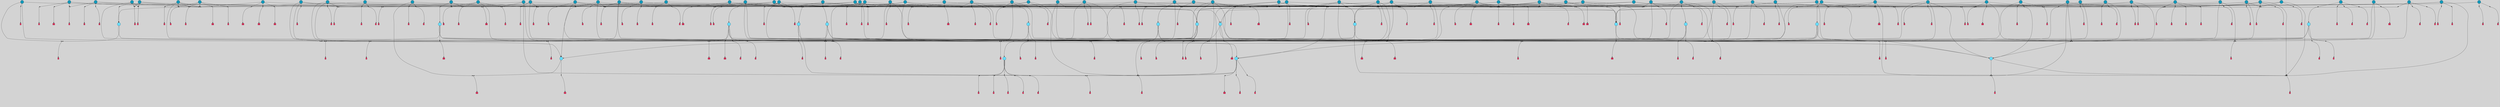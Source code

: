 // File exported with GEGELATI v1.3.1
// On the 2024-04-08 17:47:03
// With the File::TPGGraphDotExporter
digraph{
	graph[pad = "0.212, 0.055" bgcolor = lightgray]
	node[shape=circle style = filled label = ""]
		T3 [fillcolor="#66ddff"]
		T4 [fillcolor="#66ddff"]
		T7 [fillcolor="#66ddff"]
		T9 [fillcolor="#66ddff"]
		T11 [fillcolor="#66ddff"]
		T24 [fillcolor="#66ddff"]
		T27 [fillcolor="#66ddff"]
		T54 [fillcolor="#66ddff"]
		T59 [fillcolor="#66ddff"]
		T82 [fillcolor="#1199bb"]
		T90 [fillcolor="#66ddff"]
		T95 [fillcolor="#66ddff"]
		T102 [fillcolor="#1199bb"]
		T111 [fillcolor="#1199bb"]
		T116 [fillcolor="#1199bb"]
		T129 [fillcolor="#66ddff"]
		T130 [fillcolor="#66ddff"]
		T131 [fillcolor="#1199bb"]
		T148 [fillcolor="#1199bb"]
		T150 [fillcolor="#66ddff"]
		T159 [fillcolor="#1199bb"]
		T164 [fillcolor="#66ddff"]
		T176 [fillcolor="#1199bb"]
		T180 [fillcolor="#1199bb"]
		T182 [fillcolor="#1199bb"]
		T184 [fillcolor="#1199bb"]
		T186 [fillcolor="#1199bb"]
		T194 [fillcolor="#1199bb"]
		T195 [fillcolor="#1199bb"]
		T196 [fillcolor="#1199bb"]
		T198 [fillcolor="#1199bb"]
		T201 [fillcolor="#1199bb"]
		T202 [fillcolor="#1199bb"]
		T204 [fillcolor="#1199bb"]
		T207 [fillcolor="#1199bb"]
		T210 [fillcolor="#1199bb"]
		T211 [fillcolor="#1199bb"]
		T212 [fillcolor="#66ddff"]
		T213 [fillcolor="#66ddff"]
		T216 [fillcolor="#66ddff"]
		T219 [fillcolor="#1199bb"]
		T220 [fillcolor="#1199bb"]
		T221 [fillcolor="#1199bb"]
		T223 [fillcolor="#1199bb"]
		T225 [fillcolor="#1199bb"]
		T226 [fillcolor="#1199bb"]
		T230 [fillcolor="#1199bb"]
		T231 [fillcolor="#1199bb"]
		T232 [fillcolor="#1199bb"]
		T233 [fillcolor="#1199bb"]
		T238 [fillcolor="#1199bb"]
		T239 [fillcolor="#1199bb"]
		T241 [fillcolor="#1199bb"]
		T242 [fillcolor="#1199bb"]
		T244 [fillcolor="#1199bb"]
		T245 [fillcolor="#1199bb"]
		T246 [fillcolor="#1199bb"]
		T247 [fillcolor="#1199bb"]
		T250 [fillcolor="#1199bb"]
		T251 [fillcolor="#1199bb"]
		T252 [fillcolor="#1199bb"]
		T253 [fillcolor="#1199bb"]
		T254 [fillcolor="#1199bb"]
		T255 [fillcolor="#1199bb"]
		T256 [fillcolor="#1199bb"]
		T258 [fillcolor="#1199bb"]
		T259 [fillcolor="#1199bb"]
		T260 [fillcolor="#1199bb"]
		T261 [fillcolor="#1199bb"]
		T262 [fillcolor="#1199bb"]
		T263 [fillcolor="#1199bb"]
		T264 [fillcolor="#1199bb"]
		T265 [fillcolor="#1199bb"]
		T267 [fillcolor="#1199bb"]
		T269 [fillcolor="#1199bb"]
		T270 [fillcolor="#1199bb"]
		T271 [fillcolor="#1199bb"]
		T272 [fillcolor="#1199bb"]
		T273 [fillcolor="#1199bb"]
		T274 [fillcolor="#1199bb"]
		T275 [fillcolor="#1199bb"]
		T276 [fillcolor="#1199bb"]
		T277 [fillcolor="#1199bb"]
		T278 [fillcolor="#1199bb"]
		T279 [fillcolor="#1199bb"]
		T280 [fillcolor="#1199bb"]
		T281 [fillcolor="#1199bb"]
		T282 [fillcolor="#1199bb"]
		T283 [fillcolor="#1199bb"]
		T284 [fillcolor="#1199bb"]
		T285 [fillcolor="#1199bb"]
		T286 [fillcolor="#1199bb"]
		T287 [fillcolor="#1199bb"]
		T288 [fillcolor="#1199bb"]
		T289 [fillcolor="#1199bb"]
		T290 [fillcolor="#1199bb"]
		P1240 [fillcolor="#cccccc" shape=point] //6|
		I1240 [shape=box style=invis label="6|1&2|6#1|7&#92;n10|7&2|0#1|5&#92;n9|4&0|1#2|2&#92;n8|6&0|0#1|0&#92;n"]
		P1240 -> I1240[style=invis]
		A1087 [fillcolor="#ff3366" shape=box margin=0.03 width=0 height=0 label="3"]
		T3 -> P1240 -> A1087
		P1241 [fillcolor="#cccccc" shape=point] //3|
		I1241 [shape=box style=invis label="7|6&2|4#0|2&#92;n10|3&2|7#1|4&#92;n11|6&0|4#0|1&#92;n7|1&0|0#2|6&#92;n7|6&0|3#2|6&#92;n4|0&2|6#0|1&#92;n4|4&2|5#0|2&#92;n4|6&0|4#2|7&#92;n10|0&2|3#1|5&#92;n2|6&0|5#0|2&#92;n1|0&2|3#0|7&#92;n1|6&2|0#0|5&#92;n6|2&0|1#0|7&#92;n9|2&0|3#2|7&#92;n5|3&0|6#0|6&#92;n1|7&2|5#2|3&#92;n8|1&2|7#0|6&#92;n1|0&2|5#2|1&#92;n7|1&2|2#2|5&#92;n7|4&2|6#0|3&#92;n"]
		P1241 -> I1241[style=invis]
		A1088 [fillcolor="#ff3366" shape=box margin=0.03 width=0 height=0 label="4"]
		T3 -> P1241 -> A1088
		P1242 [fillcolor="#cccccc" shape=point] //7|
		I1242 [shape=box style=invis label="0|2&2|4#2|6&#92;n5|3&0|6#0|1&#92;n4|7&2|6#0|5&#92;n7|6&0|7#0|5&#92;n10|7&2|2#1|1&#92;n"]
		P1242 -> I1242[style=invis]
		A1089 [fillcolor="#ff3366" shape=box margin=0.03 width=0 height=0 label="4"]
		T4 -> P1242 -> A1089
		P1243 [fillcolor="#cccccc" shape=point] //0|
		I1243 [shape=box style=invis label="2|5&0|1#0|6&#92;n6|1&2|2#2|7&#92;n8|0&0|3#1|4&#92;n4|3&2|5#2|4&#92;n8|1&2|4#0|0&#92;n6|6&0|1#2|6&#92;n11|7&2|4#2|5&#92;n6|2&2|4#0|2&#92;n8|5&2|4#2|4&#92;n2|1&2|1#2|2&#92;n2|7&2|5#2|6&#92;n9|7&0|5#0|4&#92;n1|2&0|5#2|6&#92;n4|2&2|3#2|7&#92;n3|3&2|1#0|2&#92;n"]
		P1243 -> I1243[style=invis]
		A1090 [fillcolor="#ff3366" shape=box margin=0.03 width=0 height=0 label="5"]
		T4 -> P1243 -> A1090
		P1244 [fillcolor="#cccccc" shape=point] //-3|
		I1244 [shape=box style=invis label="1|6&2|7#0|7&#92;n10|2&0|7#1|3&#92;n9|6&2|7#2|2&#92;n5|3&0|7#0|7&#92;n1|6&2|3#0|0&#92;n2|3&2|3#2|2&#92;n5|1&2|6#0|6&#92;n"]
		P1244 -> I1244[style=invis]
		A1091 [fillcolor="#ff3366" shape=box margin=0.03 width=0 height=0 label="7"]
		T7 -> P1244 -> A1091
		P1245 [fillcolor="#cccccc" shape=point] //5|
		I1245 [shape=box style=invis label="0|5&2|3#0|1&#92;n0|6&2|1#2|4&#92;n6|2&2|6#0|7&#92;n7|4&0|3#0|1&#92;n5|4&0|7#1|6&#92;n9|1&0|5#2|2&#92;n6|3&2|3#1|7&#92;n11|7&2|4#1|6&#92;n2|5&0|1#0|0&#92;n4|7&0|0#0|2&#92;n6|2&0|6#0|0&#92;n2|1&2|6#2|4&#92;n10|0&2|0#1|0&#92;n6|6&2|4#0|6&#92;n"]
		P1245 -> I1245[style=invis]
		A1092 [fillcolor="#ff3366" shape=box margin=0.03 width=0 height=0 label="8"]
		T7 -> P1245 -> A1092
		P1246 [fillcolor="#cccccc" shape=point] //-6|
		I1246 [shape=box style=invis label="11|1&0|7#2|0&#92;n10|4&0|1#1|0&#92;n4|3&2|4#2|1&#92;n0|5&2|0#0|0&#92;n6|1&0|0#0|3&#92;n8|2&2|0#0|4&#92;n11|4&2|0#1|6&#92;n7|0&2|6#2|3&#92;n5|3&2|6#2|0&#92;n2|0&2|0#0|4&#92;n"]
		P1246 -> I1246[style=invis]
		A1093 [fillcolor="#ff3366" shape=box margin=0.03 width=0 height=0 label="9"]
		T9 -> P1246 -> A1093
		P1247 [fillcolor="#cccccc" shape=point] //2|
		I1247 [shape=box style=invis label="6|3&2|7#1|4&#92;n8|6&0|0#2|5&#92;n2|1&0|2#0|3&#92;n8|7&0|6#0|4&#92;n2|1&2|0#0|1&#92;n0|0&2|2#2|3&#92;n6|6&0|7#2|1&#92;n6|1&0|7#2|6&#92;n5|4&2|7#0|4&#92;n0|3&0|4#2|0&#92;n11|0&2|0#2|5&#92;n4|5&2|5#2|4&#92;n5|7&0|6#0|4&#92;n9|7&2|5#0|3&#92;n5|4&2|1#0|3&#92;n5|3&0|1#1|7&#92;n0|4&0|3#2|5&#92;n"]
		P1247 -> I1247[style=invis]
		A1094 [fillcolor="#ff3366" shape=box margin=0.03 width=0 height=0 label="10"]
		T9 -> P1247 -> A1094
		P1248 [fillcolor="#cccccc" shape=point] //6|
		I1248 [shape=box style=invis label="3|0&2|7#2|2&#92;n3|2&0|4#2|5&#92;n5|1&0|2#1|0&#92;n8|7&0|1#2|0&#92;n8|5&0|3#0|6&#92;n0|2&0|2#2|3&#92;n1|5&2|5#0|5&#92;n5|6&0|6#0|7&#92;n6|7&0|0#2|6&#92;n1|2&2|3#0|0&#92;n7|7&2|3#0|4&#92;n0|7&2|7#0|6&#92;n1|0&2|2#2|7&#92;n4|4&0|1#0|0&#92;n"]
		P1248 -> I1248[style=invis]
		A1095 [fillcolor="#ff3366" shape=box margin=0.03 width=0 height=0 label="11"]
		T11 -> P1248 -> A1095
		P1249 [fillcolor="#cccccc" shape=point] //-4|
		I1249 [shape=box style=invis label="4|1&0|4#2|6&#92;n1|2&2|2#2|0&#92;n1|2&2|0#0|6&#92;n8|4&2|3#2|5&#92;n5|5&2|1#1|0&#92;n"]
		P1249 -> I1249[style=invis]
		A1096 [fillcolor="#ff3366" shape=box margin=0.03 width=0 height=0 label="12"]
		T11 -> P1249 -> A1096
		P1250 [fillcolor="#cccccc" shape=point] //-3|
		I1250 [shape=box style=invis label="8|1&2|3#0|5&#92;n0|6&0|5#0|5&#92;n3|7&2|1#0|6&#92;n3|5&0|1#0|0&#92;n9|5&2|0#0|4&#92;n3|5&0|2#0|3&#92;n10|6&2|4#1|0&#92;n9|4&2|7#2|6&#92;n1|7&2|5#2|2&#92;n"]
		P1250 -> I1250[style=invis]
		A1097 [fillcolor="#ff3366" shape=box margin=0.03 width=0 height=0 label="5"]
		T4 -> P1250 -> A1097
		P1251 [fillcolor="#cccccc" shape=point] //1|
		I1251 [shape=box style=invis label="5|1&0|6#2|7&#92;n2|4&0|4#2|2&#92;n0|6&0|5#0|4&#92;n10|6&2|5#1|6&#92;n9|3&0|1#1|7&#92;n10|3&2|2#1|0&#92;n5|0&0|0#2|1&#92;n11|3&2|3#1|5&#92;n10|3&0|1#1|0&#92;n2|4&0|1#0|1&#92;n0|2&0|3#2|4&#92;n9|2&2|1#2|5&#92;n11|7&2|6#2|6&#92;n"]
		P1251 -> I1251[style=invis]
		T24 -> P1251 -> T7
		P1252 [fillcolor="#cccccc" shape=point] //5|
		I1252 [shape=box style=invis label="3|0&2|0#0|1&#92;n3|0&0|7#0|1&#92;n5|3&0|2#2|6&#92;n4|4&2|4#2|6&#92;n11|2&0|7#1|6&#92;n2|7&2|2#2|5&#92;n9|3&2|6#2|7&#92;n7|7&0|0#0|4&#92;n6|1&2|4#2|3&#92;n5|4&2|0#1|6&#92;n1|3&0|7#0|4&#92;n"]
		P1252 -> I1252[style=invis]
		A1098 [fillcolor="#ff3366" shape=box margin=0.03 width=0 height=0 label="7"]
		T24 -> P1252 -> A1098
		P1253 [fillcolor="#cccccc" shape=point] //-2|
		I1253 [shape=box style=invis label="4|1&0|4#0|3&#92;n4|2&0|5#2|0&#92;n5|5&2|6#0|5&#92;n1|4&0|1#0|2&#92;n6|3&2|7#1|5&#92;n0|4&2|0#0|3&#92;n8|5&2|5#1|2&#92;n10|7&2|7#1|1&#92;n3|4&0|0#2|1&#92;n3|6&2|5#2|5&#92;n8|3&0|1#0|7&#92;n10|0&2|7#1|3&#92;n4|1&2|4#0|1&#92;n9|3&2|0#0|4&#92;n3|6&2|0#0|4&#92;n1|2&0|6#2|1&#92;n4|0&2|1#2|2&#92;n"]
		P1253 -> I1253[style=invis]
		A1099 [fillcolor="#ff3366" shape=box margin=0.03 width=0 height=0 label="14"]
		T24 -> P1253 -> A1099
		P1254 [fillcolor="#cccccc" shape=point] //2|
		I1254 [shape=box style=invis label="9|1&2|3#0|1&#92;n5|2&2|0#2|4&#92;n3|6&2|5#2|7&#92;n7|0&2|5#0|4&#92;n1|2&0|3#0|5&#92;n7|3&2|7#0|0&#92;n"]
		P1254 -> I1254[style=invis]
		A1100 [fillcolor="#ff3366" shape=box margin=0.03 width=0 height=0 label="2"]
		T27 -> P1254 -> A1100
		P1255 [fillcolor="#cccccc" shape=point] //-6|
		I1255 [shape=box style=invis label="7|5&0|4#0|4&#92;n11|0&2|5#2|1&#92;n"]
		P1255 -> I1255[style=invis]
		A1101 [fillcolor="#ff3366" shape=box margin=0.03 width=0 height=0 label="3"]
		T27 -> P1255 -> A1101
		T27 -> P1241
		T27 -> P1243
		P1256 [fillcolor="#cccccc" shape=point] //0|
		I1256 [shape=box style=invis label="4|0&0|3#2|7&#92;n10|2&0|3#1|7&#92;n3|5&0|2#0|3&#92;n4|5&0|0#2|1&#92;n10|7&2|0#1|2&#92;n5|3&2|3#1|6&#92;n9|5&2|0#0|4&#92;n5|4&2|7#0|2&#92;n10|3&2|7#1|4&#92;n7|2&0|1#2|6&#92;n8|6&0|5#0|5&#92;n8|7&2|3#0|5&#92;n2|6&2|4#0|0&#92;n"]
		P1256 -> I1256[style=invis]
		A1102 [fillcolor="#ff3366" shape=box margin=0.03 width=0 height=0 label="5"]
		T27 -> P1256 -> A1102
		P1257 [fillcolor="#cccccc" shape=point] //8|
		I1257 [shape=box style=invis label="9|0&0|1#2|0&#92;n10|1&2|5#1|4&#92;n8|2&2|6#0|4&#92;n2|4&2|5#2|3&#92;n4|2&2|2#0|2&#92;n7|5&0|2#0|0&#92;n8|2&2|1#1|3&#92;n8|7&0|7#2|1&#92;n1|1&0|0#0|7&#92;n5|6&2|5#1|0&#92;n6|6&2|5#0|0&#92;n11|4&0|3#2|6&#92;n4|2&2|4#0|7&#92;n5|6&0|1#2|0&#92;n11|3&0|2#0|7&#92;n"]
		P1257 -> I1257[style=invis]
		A1103 [fillcolor="#ff3366" shape=box margin=0.03 width=0 height=0 label="6"]
		T54 -> P1257 -> A1103
		T54 -> P1252
		P1258 [fillcolor="#cccccc" shape=point] //-10|
		I1258 [shape=box style=invis label="3|6&0|0#0|4&#92;n4|1&2|4#0|1&#92;n5|1&0|1#0|4&#92;n5|5&2|6#0|5&#92;n6|5&0|6#0|3&#92;n11|1&2|0#0|1&#92;n0|7&2|0#0|3&#92;n1|2&0|6#0|1&#92;n8|0&0|4#2|0&#92;n0|4&0|7#2|7&#92;n7|0&2|7#1|3&#92;n3|1&0|5#2|5&#92;n5|1&0|4#0|3&#92;n2|2&0|2#0|0&#92;n8|3&0|1#0|7&#92;n3|0&0|3#0|5&#92;n7|2&0|5#2|0&#92;n6|3&2|7#1|5&#92;n4|7&2|7#2|1&#92;n"]
		P1258 -> I1258[style=invis]
		A1104 [fillcolor="#ff3366" shape=box margin=0.03 width=0 height=0 label="14"]
		T54 -> P1258 -> A1104
		T54 -> P1245
		P1259 [fillcolor="#cccccc" shape=point] //8|
		I1259 [shape=box style=invis label="9|0&0|1#2|0&#92;n10|1&2|5#1|4&#92;n8|2&2|6#0|4&#92;n4|5&0|3#0|1&#92;n2|4&2|5#2|3&#92;n4|2&2|2#0|2&#92;n7|5&0|2#0|0&#92;n8|2&2|1#1|3&#92;n8|7&0|7#2|1&#92;n1|1&0|0#0|7&#92;n5|6&2|5#1|0&#92;n6|3&2|5#0|0&#92;n11|4&0|3#2|6&#92;n1|2&2|4#0|7&#92;n5|6&0|1#2|0&#92;n11|3&0|2#0|7&#92;n"]
		P1259 -> I1259[style=invis]
		A1105 [fillcolor="#ff3366" shape=box margin=0.03 width=0 height=0 label="6"]
		T59 -> P1259 -> A1105
		T59 -> P1252
		T59 -> P1246
		T59 -> P1252
		P1260 [fillcolor="#cccccc" shape=point] //6|
		I1260 [shape=box style=invis label="7|0&2|5#1|2&#92;n10|6&2|1#1|3&#92;n7|5&0|2#0|7&#92;n10|7&0|1#1|5&#92;n4|6&2|5#0|5&#92;n4|4&0|7#2|7&#92;n"]
		P1260 -> I1260[style=invis]
		A1106 [fillcolor="#ff3366" shape=box margin=0.03 width=0 height=0 label="7"]
		T82 -> P1260 -> A1106
		P1261 [fillcolor="#cccccc" shape=point] //6|
		I1261 [shape=box style=invis label="0|5&2|3#0|1&#92;n0|6&2|1#2|4&#92;n9|1&0|5#2|2&#92;n7|4&0|3#0|1&#92;n5|4&0|7#1|6&#92;n2|5&0|1#0|0&#92;n6|3&2|3#1|7&#92;n11|7&2|4#1|6&#92;n6|2&2|6#0|1&#92;n4|7&0|0#0|2&#92;n6|2&0|6#0|0&#92;n9|1&2|6#2|4&#92;n10|0&2|0#1|0&#92;n6|6&2|4#0|6&#92;n"]
		P1261 -> I1261[style=invis]
		A1107 [fillcolor="#ff3366" shape=box margin=0.03 width=0 height=0 label="8"]
		T82 -> P1261 -> A1107
		T82 -> P1246
		P1262 [fillcolor="#cccccc" shape=point] //-2|
		I1262 [shape=box style=invis label="8|4&2|1#2|5&#92;n4|1&0|7#2|1&#92;n5|7&2|3#2|2&#92;n10|4&2|5#1|7&#92;n10|0&2|6#1|3&#92;n4|5&2|7#0|6&#92;n9|5&2|4#0|4&#92;n2|4&0|5#0|7&#92;n11|1&2|4#2|6&#92;n5|6&0|7#1|2&#92;n2|7&2|7#2|6&#92;n5|2&0|5#1|5&#92;n3|0&0|6#0|2&#92;n4|0&0|4#2|4&#92;n4|4&2|6#0|7&#92;n10|6&2|0#1|4&#92;n9|7&0|3#1|4&#92;n1|4&2|6#0|3&#92;n11|5&2|6#0|3&#92;n0|3&0|5#0|1&#92;n"]
		P1262 -> I1262[style=invis]
		A1108 [fillcolor="#ff3366" shape=box margin=0.03 width=0 height=0 label="13"]
		T90 -> P1262 -> A1108
		P1263 [fillcolor="#cccccc" shape=point] //4|
		I1263 [shape=box style=invis label="7|1&2|6#1|3&#92;n10|1&0|3#1|6&#92;n8|5&2|3#2|1&#92;n11|5&0|0#2|6&#92;n4|1&0|6#0|0&#92;n11|1&0|2#0|3&#92;n2|0&2|1#0|7&#92;n"]
		P1263 -> I1263[style=invis]
		A1109 [fillcolor="#ff3366" shape=box margin=0.03 width=0 height=0 label="2"]
		T90 -> P1263 -> A1109
		P1264 [fillcolor="#cccccc" shape=point] //7|
		I1264 [shape=box style=invis label="10|3&0|1#1|4&#92;n4|6&0|0#0|2&#92;n4|5&0|6#0|0&#92;n4|3&0|6#2|1&#92;n7|0&0|3#1|2&#92;n4|7&0|6#0|5&#92;n7|6&0|7#0|6&#92;n6|6&0|0#0|3&#92;n11|1&0|4#2|5&#92;n10|2&0|3#1|2&#92;n"]
		P1264 -> I1264[style=invis]
		A1110 [fillcolor="#ff3366" shape=box margin=0.03 width=0 height=0 label="4"]
		T90 -> P1264 -> A1110
		T90 -> P1250
		P1265 [fillcolor="#cccccc" shape=point] //-7|
		I1265 [shape=box style=invis label="3|0&2|0#0|1&#92;n1|1&0|2#0|4&#92;n11|2&0|7#1|6&#92;n9|7&0|0#0|4&#92;n3|0&0|7#0|1&#92;n9|3&2|6#2|7&#92;n5|3&0|2#2|6&#92;n6|1&2|4#2|3&#92;n5|4&2|0#1|6&#92;n1|3&0|7#0|7&#92;n"]
		P1265 -> I1265[style=invis]
		A1111 [fillcolor="#ff3366" shape=box margin=0.03 width=0 height=0 label="7"]
		T90 -> P1265 -> A1111
		P1266 [fillcolor="#cccccc" shape=point] //4|
		I1266 [shape=box style=invis label="4|3&0|6#0|3&#92;n5|7&2|3#2|2&#92;n5|6&0|7#1|2&#92;n1|4&2|6#0|3&#92;n8|4&2|1#2|5&#92;n9|5&2|4#1|4&#92;n2|4&0|5#0|7&#92;n10|0&0|6#1|3&#92;n3|0&0|6#0|2&#92;n2|7&2|7#2|6&#92;n5|2&0|5#1|5&#92;n10|4&2|5#1|7&#92;n4|0&0|4#2|4&#92;n11|1&0|4#2|6&#92;n10|6&2|0#1|4&#92;n9|7&0|3#1|4&#92;n4|5&2|7#0|6&#92;n11|5&2|6#2|3&#92;n0|3&0|5#0|1&#92;n"]
		P1266 -> I1266[style=invis]
		A1112 [fillcolor="#ff3366" shape=box margin=0.03 width=0 height=0 label="13"]
		T95 -> P1266 -> A1112
		P1267 [fillcolor="#cccccc" shape=point] //8|
		I1267 [shape=box style=invis label="9|7&0|5#2|5&#92;n3|3&2|3#0|2&#92;n9|5&2|2#1|0&#92;n2|3&0|6#0|3&#92;n4|4&2|5#2|7&#92;n11|3&2|0#1|5&#92;n6|6&2|1#2|2&#92;n4|6&0|1#2|2&#92;n2|5&2|7#2|2&#92;n7|7&2|2#2|3&#92;n6|5&0|3#2|6&#92;n6|7&0|6#0|2&#92;n"]
		P1267 -> I1267[style=invis]
		A1113 [fillcolor="#ff3366" shape=box margin=0.03 width=0 height=0 label="14"]
		T95 -> P1267 -> A1113
		P1268 [fillcolor="#cccccc" shape=point] //2|
		I1268 [shape=box style=invis label="4|1&0|4#2|6&#92;n5|5&2|1#1|0&#92;n1|0&2|0#0|6&#92;n8|4&2|3#2|5&#92;n"]
		P1268 -> I1268[style=invis]
		T95 -> P1268 -> T11
		P1269 [fillcolor="#cccccc" shape=point] //-9|
		I1269 [shape=box style=invis label="2|0&2|0#2|1&#92;n4|4&2|4#2|6&#92;n9|1&0|3#1|7&#92;n5|3&0|2#2|6&#92;n2|7&2|2#2|5&#92;n5|4&2|0#1|6&#92;n3|0&0|7#0|1&#92;n1|3&0|7#0|4&#92;n11|6&2|2#0|7&#92;n7|7&0|0#0|4&#92;n11|0&0|7#1|6&#92;n9|3&2|6#2|7&#92;n"]
		P1269 -> I1269[style=invis]
		A1114 [fillcolor="#ff3366" shape=box margin=0.03 width=0 height=0 label="7"]
		T95 -> P1269 -> A1114
		P1270 [fillcolor="#cccccc" shape=point] //-8|
		I1270 [shape=box style=invis label="7|5&0|4#2|4&#92;n"]
		P1270 -> I1270[style=invis]
		A1115 [fillcolor="#ff3366" shape=box margin=0.03 width=0 height=0 label="3"]
		T95 -> P1270 -> A1115
		P1271 [fillcolor="#cccccc" shape=point] //7|
		I1271 [shape=box style=invis label="3|3&2|7#0|4&#92;n4|3&2|6#0|3&#92;n8|4&0|6#1|2&#92;n5|6&2|3#0|4&#92;n0|7&2|1#0|5&#92;n8|7&2|2#2|5&#92;n9|1&0|0#1|0&#92;n10|1&2|1#1|4&#92;n10|5&0|6#1|7&#92;n5|2&2|3#0|4&#92;n2|0&2|6#2|7&#92;n1|7&0|1#0|7&#92;n"]
		P1271 -> I1271[style=invis]
		A1116 [fillcolor="#ff3366" shape=box margin=0.03 width=0 height=0 label="2"]
		T102 -> P1271 -> A1116
		T102 -> P1270
		P1272 [fillcolor="#cccccc" shape=point] //8|
		I1272 [shape=box style=invis label="7|0&0|2#1|4&#92;n8|1&2|3#0|5&#92;n0|6&0|5#0|5&#92;n3|7&2|1#0|6&#92;n9|4&2|7#1|6&#92;n1|7&2|5#2|2&#92;n8|5&2|0#0|3&#92;n0|2&0|2#0|0&#92;n3|5&0|2#0|3&#92;n"]
		P1272 -> I1272[style=invis]
		A1117 [fillcolor="#ff3366" shape=box margin=0.03 width=0 height=0 label="5"]
		T102 -> P1272 -> A1117
		P1273 [fillcolor="#cccccc" shape=point] //-5|
		I1273 [shape=box style=invis label="0|0&2|3#0|2&#92;n10|5&0|6#1|3&#92;n7|3&0|6#2|3&#92;n3|4&0|6#0|6&#92;n10|5&0|2#1|1&#92;n5|0&0|1#0|3&#92;n6|6&2|5#1|5&#92;n7|4&0|2#1|7&#92;n5|7&0|1#2|5&#92;n1|5&0|0#0|3&#92;n7|5&2|1#2|6&#92;n9|0&0|2#0|0&#92;n4|0&2|4#0|0&#92;n4|6&0|0#2|3&#92;n3|1&0|6#2|5&#92;n7|7&2|1#2|3&#92;n9|4&2|2#0|6&#92;n"]
		P1273 -> I1273[style=invis]
		T111 -> P1273 -> T9
		P1274 [fillcolor="#cccccc" shape=point] //7|
		I1274 [shape=box style=invis label="7|4&2|1#2|0&#92;n4|1&2|4#2|3&#92;n5|0&2|0#2|2&#92;n6|1&2|4#2|6&#92;n"]
		P1274 -> I1274[style=invis]
		A1118 [fillcolor="#ff3366" shape=box margin=0.03 width=0 height=0 label="9"]
		T111 -> P1274 -> A1118
		P1275 [fillcolor="#cccccc" shape=point] //2|
		I1275 [shape=box style=invis label="3|0&2|0#0|1&#92;n11|2&0|7#1|6&#92;n8|7&2|4#0|5&#92;n5|3&0|2#2|6&#92;n4|4&2|4#2|6&#92;n3|0&0|7#0|1&#92;n2|7&2|2#2|5&#92;n9|3&2|6#2|7&#92;n7|7&0|0#0|4&#92;n6|1&2|4#1|3&#92;n5|4&2|0#1|6&#92;n1|3&0|7#0|4&#92;n"]
		P1275 -> I1275[style=invis]
		A1119 [fillcolor="#ff3366" shape=box margin=0.03 width=0 height=0 label="7"]
		T111 -> P1275 -> A1119
		T111 -> P1246
		P1276 [fillcolor="#cccccc" shape=point] //-4|
		I1276 [shape=box style=invis label="9|7&0|0#2|0&#92;n6|6&0|5#2|0&#92;n7|3&0|0#0|4&#92;n3|5&0|3#0|3&#92;n9|1&0|1#1|1&#92;n11|5&2|7#1|5&#92;n1|5&2|5#0|2&#92;n6|0&0|6#2|5&#92;n0|3&2|4#2|5&#92;n1|6&2|5#2|2&#92;n9|5&2|1#2|2&#92;n"]
		P1276 -> I1276[style=invis]
		T116 -> P1276 -> T9
		P1277 [fillcolor="#cccccc" shape=point] //4|
		I1277 [shape=box style=invis label="9|2&0|6#2|1&#92;n11|5&0|1#2|0&#92;n2|4&0|4#2|1&#92;n5|0&2|4#0|2&#92;n"]
		P1277 -> I1277[style=invis]
		A1120 [fillcolor="#ff3366" shape=box margin=0.03 width=0 height=0 label="3"]
		T116 -> P1277 -> A1120
		P1278 [fillcolor="#cccccc" shape=point] //-2|
		I1278 [shape=box style=invis label="5|2&2|0#2|4&#92;n9|1&2|3#0|1&#92;n3|6&2|5#2|7&#92;n7|0&2|1#0|4&#92;n1|2&0|3#0|5&#92;n7|3&2|7#0|0&#92;n"]
		P1278 -> I1278[style=invis]
		A1121 [fillcolor="#ff3366" shape=box margin=0.03 width=0 height=0 label="2"]
		T116 -> P1278 -> A1121
		T116 -> P1241
		T116 -> P1256
		T129 -> P1257
		T129 -> P1252
		P1279 [fillcolor="#cccccc" shape=point] //10|
		I1279 [shape=box style=invis label="4|5&2|7#2|1&#92;n1|7&2|3#0|6&#92;n3|5&2|2#0|3&#92;n10|3&0|7#1|4&#92;n7|1&0|4#2|6&#92;n10|2&0|3#1|7&#92;n9|5&2|0#0|4&#92;n4|0&0|3#2|7&#92;n11|4&2|6#1|2&#92;n5|4&2|7#0|2&#92;n2|6&2|4#0|0&#92;n6|5&0|7#2|1&#92;n5|3&2|3#1|6&#92;n10|7&2|0#1|2&#92;n"]
		P1279 -> I1279[style=invis]
		A1122 [fillcolor="#ff3366" shape=box margin=0.03 width=0 height=0 label="5"]
		T129 -> P1279 -> A1122
		P1280 [fillcolor="#cccccc" shape=point] //5|
		I1280 [shape=box style=invis label="9|4&2|3#1|3&#92;n0|4&2|4#0|5&#92;n6|1&2|6#2|5&#92;n4|0&0|5#2|0&#92;n"]
		P1280 -> I1280[style=invis]
		A1123 [fillcolor="#ff3366" shape=box margin=0.03 width=0 height=0 label="7"]
		T129 -> P1280 -> A1123
		P1281 [fillcolor="#cccccc" shape=point] //6|
		I1281 [shape=box style=invis label="9|4&2|7#0|6&#92;n8|4&0|1#1|0&#92;n1|3&0|0#2|1&#92;n2|4&0|6#2|2&#92;n5|1&2|5#0|7&#92;n3|0&0|3#2|6&#92;n2|2&2|6#0|2&#92;n8|4&0|4#2|2&#92;n5|1&2|4#0|3&#92;n9|4&0|6#0|6&#92;n5|0&2|2#1|5&#92;n11|7&0|0#1|1&#92;n0|4&0|3#0|3&#92;n7|7&2|4#2|5&#92;n1|5&0|1#2|1&#92;n"]
		P1281 -> I1281[style=invis]
		A1124 [fillcolor="#ff3366" shape=box margin=0.03 width=0 height=0 label="1"]
		T129 -> P1281 -> A1124
		P1282 [fillcolor="#cccccc" shape=point] //-5|
		I1282 [shape=box style=invis label="10|6&2|5#1|6&#92;n9|3&0|1#1|7&#92;n2|4&0|1#0|1&#92;n11|3&0|7#1|6&#92;n5|1&0|6#2|7&#92;n8|0&0|0#0|1&#92;n0|6&0|7#0|4&#92;n6|7&2|6#2|6&#92;n11|0&2|3#0|5&#92;n"]
		P1282 -> I1282[style=invis]
		T130 -> P1282 -> T7
		P1283 [fillcolor="#cccccc" shape=point] //9|
		I1283 [shape=box style=invis label="9|0&2|4#1|2&#92;n10|3&0|5#1|7&#92;n"]
		P1283 -> I1283[style=invis]
		A1125 [fillcolor="#ff3366" shape=box margin=0.03 width=0 height=0 label="3"]
		T130 -> P1283 -> A1125
		T130 -> P1263
		P1284 [fillcolor="#cccccc" shape=point] //-10|
		I1284 [shape=box style=invis label="8|4&0|2#0|1&#92;n5|3&2|6#2|7&#92;n3|1&2|7#0|6&#92;n4|7&0|4#0|2&#92;n1|7&2|6#0|4&#92;n10|5&2|1#1|5&#92;n4|0&0|7#0|7&#92;n6|6&0|0#0|1&#92;n10|4&2|1#1|0&#92;n"]
		P1284 -> I1284[style=invis]
		A1126 [fillcolor="#ff3366" shape=box margin=0.03 width=0 height=0 label="5"]
		T130 -> P1284 -> A1126
		P1285 [fillcolor="#cccccc" shape=point] //6|
		I1285 [shape=box style=invis label="10|4&2|6#1|2&#92;n8|4&0|1#1|0&#92;n0|4&2|6#0|0&#92;n8|4&2|5#2|1&#92;n7|5&2|5#1|0&#92;n3|6&0|6#2|2&#92;n1|7&0|7#0|5&#92;n2|0&0|7#2|4&#92;n2|6&2|2#0|0&#92;n0|7&2|7#0|7&#92;n11|6&0|4#2|2&#92;n5|5&0|0#0|1&#92;n10|1&0|0#1|0&#92;n7|3&0|1#2|5&#92;n9|2&2|7#1|5&#92;n9|4&2|6#2|7&#92;n1|6&2|4#2|2&#92;n3|3&2|2#0|7&#92;n1|6&2|0#0|0&#92;n6|4&2|6#1|0&#92;n"]
		P1285 -> I1285[style=invis]
		A1127 [fillcolor="#ff3366" shape=box margin=0.03 width=0 height=0 label="1"]
		T131 -> P1285 -> A1127
		P1286 [fillcolor="#cccccc" shape=point] //9|
		I1286 [shape=box style=invis label="11|0&2|0#1|1&#92;n3|6&0|6#0|0&#92;n1|4&0|0#2|4&#92;n7|5&2|2#1|3&#92;n11|7&2|6#1|7&#92;n5|2&0|6#1|5&#92;n9|5&0|6#0|3&#92;n2|2&2|7#0|5&#92;n9|3&2|2#2|0&#92;n11|0&2|7#0|1&#92;n1|1&2|0#0|1&#92;n6|6&0|6#1|2&#92;n9|7&0|1#0|3&#92;n2|0&2|4#2|5&#92;n2|4&2|2#0|0&#92;n6|1&2|1#1|7&#92;n10|7&2|5#1|6&#92;n11|5&2|7#2|4&#92;n"]
		P1286 -> I1286[style=invis]
		A1128 [fillcolor="#ff3366" shape=box margin=0.03 width=0 height=0 label="1"]
		T131 -> P1286 -> A1128
		T131 -> P1255
		P1287 [fillcolor="#cccccc" shape=point] //5|
		I1287 [shape=box style=invis label="3|0&0|0#0|1&#92;n5|6&0|4#0|3&#92;n4|4&2|4#2|6&#92;n11|2&0|7#1|6&#92;n2|7&2|2#2|5&#92;n9|3&2|6#2|7&#92;n7|7&0|0#0|4&#92;n6|1&2|4#2|3&#92;n5|4&2|0#1|6&#92;n5|3&0|2#2|6&#92;n1|3&0|7#0|4&#92;n"]
		P1287 -> I1287[style=invis]
		A1129 [fillcolor="#ff3366" shape=box margin=0.03 width=0 height=0 label="7"]
		T131 -> P1287 -> A1129
		T131 -> P1280
		P1288 [fillcolor="#cccccc" shape=point] //-1|
		I1288 [shape=box style=invis label="11|7&2|0#1|7&#92;n1|5&2|4#2|4&#92;n4|3&0|1#0|5&#92;n1|6&0|0#0|4&#92;n8|6&2|4#0|0&#92;n4|0&0|0#0|5&#92;n10|4&2|0#1|0&#92;n9|6&2|5#1|3&#92;n0|7&2|1#0|5&#92;n0|6&2|3#2|0&#92;n4|4&0|5#0|1&#92;n"]
		P1288 -> I1288[style=invis]
		A1130 [fillcolor="#ff3366" shape=box margin=0.03 width=0 height=0 label="12"]
		T148 -> P1288 -> A1130
		P1289 [fillcolor="#cccccc" shape=point] //1|
		I1289 [shape=box style=invis label="2|2&2|3#0|2&#92;n2|2&0|5#2|5&#92;n8|4&0|1#1|0&#92;n9|7&0|6#0|3&#92;n5|1&2|2#0|7&#92;n10|7&0|7#1|3&#92;n7|7&2|4#2|5&#92;n5|5&0|2#2|1&#92;n2|6&2|2#0|0&#92;n9|3&2|2#2|0&#92;n0|6&0|6#2|2&#92;n7|7&0|1#2|3&#92;n3|6&0|1#0|5&#92;n1|5&0|1#2|7&#92;n"]
		P1289 -> I1289[style=invis]
		A1131 [fillcolor="#ff3366" shape=box margin=0.03 width=0 height=0 label="1"]
		T148 -> P1289 -> A1131
		P1290 [fillcolor="#cccccc" shape=point] //-9|
		I1290 [shape=box style=invis label="4|7&2|6#0|5&#92;n11|3&0|2#2|6&#92;n10|2&2|4#1|6&#92;n3|0&2|6#2|7&#92;n4|3&0|5#0|7&#92;n2|3&0|7#0|7&#92;n10|6&0|7#1|5&#92;n10|1&2|2#1|1&#92;n1|7&0|3#2|6&#92;n"]
		P1290 -> I1290[style=invis]
		A1132 [fillcolor="#ff3366" shape=box margin=0.03 width=0 height=0 label="4"]
		T148 -> P1290 -> A1132
		P1291 [fillcolor="#cccccc" shape=point] //7|
		I1291 [shape=box style=invis label="7|2&0|4#1|3&#92;n7|7&0|0#0|4&#92;n4|4&2|4#2|6&#92;n2|3&2|2#2|5&#92;n8|0&0|2#2|1&#92;n9|3&2|6#2|7&#92;n6|4&2|4#2|3&#92;n3|3&2|0#0|1&#92;n6|4&2|0#1|6&#92;n5|3&0|7#0|4&#92;n"]
		P1291 -> I1291[style=invis]
		A1133 [fillcolor="#ff3366" shape=box margin=0.03 width=0 height=0 label="7"]
		T148 -> P1291 -> A1133
		P1292 [fillcolor="#cccccc" shape=point] //-6|
		I1292 [shape=box style=invis label="9|0&2|0#0|1&#92;n3|2&0|2#0|3&#92;n5|4&0|5#1|7&#92;n2|1&0|4#0|3&#92;n9|2&2|0#2|4&#92;n7|6&0|4#0|2&#92;n2|3&0|6#2|6&#92;n1|2&0|3#2|0&#92;n"]
		P1292 -> I1292[style=invis]
		T148 -> P1292 -> T54
		P1293 [fillcolor="#cccccc" shape=point] //-3|
		I1293 [shape=box style=invis label="2|6&0|0#0|7&#92;n9|6&2|0#0|6&#92;n3|0&0|5#0|1&#92;n5|5&0|4#0|3&#92;n6|1&2|4#2|3&#92;n2|7&2|2#2|5&#92;n5|3&0|2#2|6&#92;n7|7&0|0#0|4&#92;n5|4&2|0#1|6&#92;n9|3&2|6#2|7&#92;n1|3&0|7#0|4&#92;n"]
		P1293 -> I1293[style=invis]
		A1134 [fillcolor="#ff3366" shape=box margin=0.03 width=0 height=0 label="7"]
		T150 -> P1293 -> A1134
		P1294 [fillcolor="#cccccc" shape=point] //4|
		I1294 [shape=box style=invis label="6|0&0|7#1|0&#92;n8|6&2|6#2|7&#92;n"]
		P1294 -> I1294[style=invis]
		A1135 [fillcolor="#ff3366" shape=box margin=0.03 width=0 height=0 label="3"]
		T150 -> P1294 -> A1135
		P1295 [fillcolor="#cccccc" shape=point] //0|
		I1295 [shape=box style=invis label="2|5&0|1#0|6&#92;n6|1&2|2#2|7&#92;n8|0&0|3#1|4&#92;n11|7&2|4#2|5&#92;n8|1&2|4#0|0&#92;n6|6&0|1#2|6&#92;n7|0&2|4#1|0&#92;n4|1&2|5#2|4&#92;n6|2&2|4#0|2&#92;n8|5&2|4#2|4&#92;n2|1&2|1#2|2&#92;n2|7&2|5#2|6&#92;n9|7&0|5#0|4&#92;n1|2&0|5#2|6&#92;n4|2&2|3#2|7&#92;n3|3&2|1#0|2&#92;n"]
		P1295 -> I1295[style=invis]
		A1136 [fillcolor="#ff3366" shape=box margin=0.03 width=0 height=0 label="5"]
		T150 -> P1295 -> A1136
		T150 -> P1270
		P1296 [fillcolor="#cccccc" shape=point] //7|
		I1296 [shape=box style=invis label="1|6&2|7#0|7&#92;n9|6&2|7#2|2&#92;n10|2&0|7#1|0&#92;n1|6&2|3#0|0&#92;n5|0&2|2#1|1&#92;n2|3&2|3#2|2&#92;n5|1&2|6#0|6&#92;n"]
		P1296 -> I1296[style=invis]
		T150 -> P1296 -> T90
		P1297 [fillcolor="#cccccc" shape=point] //7|
		I1297 [shape=box style=invis label="7|0&2|1#2|0&#92;n9|7&2|1#1|7&#92;n8|2&0|1#1|0&#92;n6|6&0|2#1|1&#92;n2|2&0|5#0|0&#92;n5|7&0|0#2|1&#92;n5|1&2|5#1|5&#92;n4|7&2|4#2|3&#92;n10|5&2|2#1|5&#92;n1|3&2|2#2|0&#92;n10|2&2|6#1|5&#92;n"]
		P1297 -> I1297[style=invis]
		A1137 [fillcolor="#ff3366" shape=box margin=0.03 width=0 height=0 label="1"]
		T159 -> P1297 -> A1137
		P1298 [fillcolor="#cccccc" shape=point] //7|
		I1298 [shape=box style=invis label="7|4&2|7#0|4&#92;n4|6&0|1#2|5&#92;n2|1&2|3#0|0&#92;n4|3&2|0#0|1&#92;n0|0&2|7#2|7&#92;n7|7&0|5#2|3&#92;n5|0&2|1#2|2&#92;n10|0&0|4#1|2&#92;n4|4&0|7#0|0&#92;n6|7&0|2#0|1&#92;n1|4&2|5#0|4&#92;n"]
		P1298 -> I1298[style=invis]
		A1138 [fillcolor="#ff3366" shape=box margin=0.03 width=0 height=0 label="0"]
		T159 -> P1298 -> A1138
		P1299 [fillcolor="#cccccc" shape=point] //5|
		I1299 [shape=box style=invis label="0|5&2|3#0|1&#92;n0|6&2|1#2|4&#92;n6|2&2|6#0|7&#92;n9|0&2|7#1|1&#92;n7|4&0|3#0|1&#92;n11|7&2|4#1|6&#92;n9|1&0|5#2|2&#92;n5|4&0|7#1|6&#92;n2|5&0|1#0|0&#92;n4|7&0|0#0|2&#92;n6|2&0|6#0|0&#92;n2|1&2|6#2|4&#92;n10|0&0|0#1|0&#92;n6|6&2|4#0|6&#92;n"]
		P1299 -> I1299[style=invis]
		T159 -> P1299 -> T129
		T164 -> P1243
		P1300 [fillcolor="#cccccc" shape=point] //-1|
		I1300 [shape=box style=invis label="6|4&0|4#2|4&#92;n4|5&2|5#2|4&#92;n9|7&2|5#0|3&#92;n3|7&2|6#0|6&#92;n8|7&0|6#0|4&#92;n2|1&2|0#0|1&#92;n8|6&0|0#2|5&#92;n2|1&0|2#0|3&#92;n6|1&0|7#2|6&#92;n6|3&0|1#1|6&#92;n5|4&2|7#0|4&#92;n0|7&0|4#2|0&#92;n11|0&2|0#2|5&#92;n3|7&2|0#2|7&#92;n8|3&2|7#1|4&#92;n5|7&0|6#0|4&#92;n0|0&2|3#2|3&#92;n5|4&2|1#0|3&#92;n0|4&0|3#2|5&#92;n"]
		P1300 -> I1300[style=invis]
		A1139 [fillcolor="#ff3366" shape=box margin=0.03 width=0 height=0 label="10"]
		T164 -> P1300 -> A1139
		P1301 [fillcolor="#cccccc" shape=point] //-7|
		I1301 [shape=box style=invis label="6|1&0|2#0|3&#92;n1|2&0|1#2|0&#92;n10|3&2|2#1|1&#92;n0|1&0|2#0|7&#92;n4|6&2|7#2|4&#92;n6|0&2|7#0|6&#92;n"]
		P1301 -> I1301[style=invis]
		A1140 [fillcolor="#ff3366" shape=box margin=0.03 width=0 height=0 label="7"]
		T164 -> P1301 -> A1140
		P1302 [fillcolor="#cccccc" shape=point] //-6|
		I1302 [shape=box style=invis label="11|7&0|1#0|6&#92;n3|5&0|1#0|3&#92;n1|5&0|5#0|6&#92;n1|7&2|5#2|2&#92;n0|0&0|2#2|2&#92;n4|4&0|1#0|5&#92;n6|4&2|2#0|2&#92;n0|6&2|5#0|5&#92;n0|3&2|2#2|6&#92;n"]
		P1302 -> I1302[style=invis]
		A1141 [fillcolor="#ff3366" shape=box margin=0.03 width=0 height=0 label="5"]
		T164 -> P1302 -> A1141
		T164 -> P1266
		P1303 [fillcolor="#cccccc" shape=point] //3|
		I1303 [shape=box style=invis label="4|7&0|7#2|7&#92;n11|5&2|6#0|2&#92;n5|5&2|6#2|0&#92;n3|2&0|6#0|3&#92;n10|2&2|5#1|5&#92;n9|4&2|3#1|5&#92;n2|5&2|7#2|4&#92;n11|3&2|5#1|0&#92;n7|0&0|7#2|1&#92;n1|2&0|5#0|1&#92;n"]
		P1303 -> I1303[style=invis]
		A1142 [fillcolor="#ff3366" shape=box margin=0.03 width=0 height=0 label="5"]
		T176 -> P1303 -> A1142
		P1304 [fillcolor="#cccccc" shape=point] //2|
		I1304 [shape=box style=invis label="7|1&0|6#0|1&#92;n5|2&2|5#1|6&#92;n10|1&2|1#1|1&#92;n4|7&0|4#2|2&#92;n11|7&0|4#2|7&#92;n5|0&0|5#1|7&#92;n8|2&0|5#2|4&#92;n10|0&2|6#1|6&#92;n5|1&0|1#2|3&#92;n1|6&2|0#0|1&#92;n9|6&2|2#1|4&#92;n3|4&2|3#0|0&#92;n10|1&0|1#1|0&#92;n2|2&0|1#2|1&#92;n3|1&2|7#0|3&#92;n"]
		P1304 -> I1304[style=invis]
		A1143 [fillcolor="#ff3366" shape=box margin=0.03 width=0 height=0 label="10"]
		T176 -> P1304 -> A1143
		P1305 [fillcolor="#cccccc" shape=point] //-1|
		I1305 [shape=box style=invis label="1|7&2|1#0|6&#92;n8|1&2|3#0|5&#92;n10|6&2|7#1|0&#92;n1|7&2|5#0|2&#92;n0|3&0|3#2|2&#92;n3|5&0|1#0|0&#92;n3|5&0|2#0|3&#92;n1|5&2|0#0|4&#92;n5|7&2|2#2|5&#92;n4|0&2|3#0|3&#92;n"]
		P1305 -> I1305[style=invis]
		T176 -> P1305 -> T3
		P1306 [fillcolor="#cccccc" shape=point] //-3|
		I1306 [shape=box style=invis label="6|3&2|4#1|4&#92;n5|3&0|1#1|7&#92;n2|1&0|2#2|3&#92;n8|7&0|6#0|4&#92;n2|1&2|0#0|1&#92;n0|0&2|2#2|3&#92;n6|1&0|7#2|6&#92;n5|7&0|2#0|4&#92;n0|3&0|4#2|0&#92;n11|0&2|0#2|5&#92;n6|0&2|0#1|4&#92;n8|6&0|2#2|5&#92;n5|4&2|1#0|3&#92;n9|7&2|5#0|3&#92;n5|4&2|7#0|4&#92;n"]
		P1306 -> I1306[style=invis]
		A1144 [fillcolor="#ff3366" shape=box margin=0.03 width=0 height=0 label="10"]
		T176 -> P1306 -> A1144
		P1307 [fillcolor="#cccccc" shape=point] //4|
		I1307 [shape=box style=invis label="7|1&0|6#0|1&#92;n5|2&2|5#1|6&#92;n10|1&2|1#1|1&#92;n9|6&2|2#1|4&#92;n4|7&0|4#2|2&#92;n9|6&0|4#1|1&#92;n10|0&2|6#1|6&#92;n5|1&0|1#2|3&#92;n1|6&2|0#0|1&#92;n8|2&0|5#2|4&#92;n3|4&2|3#0|0&#92;n10|1&0|5#1|0&#92;n2|2&0|1#2|1&#92;n3|1&2|7#0|3&#92;n"]
		P1307 -> I1307[style=invis]
		A1145 [fillcolor="#ff3366" shape=box margin=0.03 width=0 height=0 label="10"]
		T176 -> P1307 -> A1145
		T180 -> P1286
		T180 -> P1255
		T180 -> P1280
		P1308 [fillcolor="#cccccc" shape=point] //10|
		I1308 [shape=box style=invis label="9|6&0|1#2|4&#92;n8|6&2|5#2|3&#92;n2|6&2|7#2|1&#92;n7|4&2|5#2|0&#92;n2|4&2|4#0|1&#92;n10|5&0|2#1|6&#92;n8|0&2|7#1|1&#92;n"]
		P1308 -> I1308[style=invis]
		T180 -> P1308 -> T24
		P1309 [fillcolor="#cccccc" shape=point] //-9|
		I1309 [shape=box style=invis label="6|0&2|0#0|0&#92;n5|1&0|2#0|4&#92;n10|3&2|0#1|3&#92;n9|4&0|7#2|7&#92;n10|6&2|4#1|0&#92;n3|6&2|0#0|5&#92;n"]
		P1309 -> I1309[style=invis]
		A1146 [fillcolor="#ff3366" shape=box margin=0.03 width=0 height=0 label="5"]
		T180 -> P1309 -> A1146
		T182 -> P1297
		T182 -> P1298
		P1310 [fillcolor="#cccccc" shape=point] //-3|
		I1310 [shape=box style=invis label="3|7&0|0#0|2&#92;n11|5&0|1#1|1&#92;n4|1&0|6#2|6&#92;n4|0&0|1#0|5&#92;n"]
		P1310 -> I1310[style=invis]
		T182 -> P1310 -> T24
		T182 -> P1252
		T182 -> P1285
		T184 -> P1282
		P1311 [fillcolor="#cccccc" shape=point] //-9|
		I1311 [shape=box style=invis label="10|3&0|5#1|7&#92;n9|0&2|4#1|3&#92;n"]
		P1311 -> I1311[style=invis]
		A1147 [fillcolor="#ff3366" shape=box margin=0.03 width=0 height=0 label="3"]
		T184 -> P1311 -> A1147
		P1312 [fillcolor="#cccccc" shape=point] //-6|
		I1312 [shape=box style=invis label="3|5&0|0#0|2&#92;n6|6&2|1#2|6&#92;n4|6&0|1#2|5&#92;n7|1&0|6#1|3&#92;n11|1&2|4#0|5&#92;n1|2&0|1#2|3&#92;n4|3&0|5#2|4&#92;n4|0&0|5#2|0&#92;n8|5&2|4#2|4&#92;n2|4&0|1#0|6&#92;n5|1&2|4#0|0&#92;n3|3&2|1#0|2&#92;n9|7&0|5#0|4&#92;n2|2&0|6#2|0&#92;n7|1&2|2#2|2&#92;n"]
		P1312 -> I1312[style=invis]
		A1148 [fillcolor="#ff3366" shape=box margin=0.03 width=0 height=0 label="5"]
		T184 -> P1312 -> A1148
		P1313 [fillcolor="#cccccc" shape=point] //3|
		I1313 [shape=box style=invis label="7|2&0|2#2|4&#92;n0|4&0|6#2|7&#92;n9|0&0|1#2|2&#92;n8|6&0|0#1|0&#92;n"]
		P1313 -> I1313[style=invis]
		A1149 [fillcolor="#ff3366" shape=box margin=0.03 width=0 height=0 label="3"]
		T184 -> P1313 -> A1149
		T184 -> P1303
		T186 -> P1243
		P1314 [fillcolor="#cccccc" shape=point] //3|
		I1314 [shape=box style=invis label="8|2&2|7#1|7&#92;n10|7&0|7#1|6&#92;n0|3&0|0#2|3&#92;n9|7&2|6#0|3&#92;n4|4&2|1#0|1&#92;n5|6&2|0#1|4&#92;n4|5&0|1#0|2&#92;n0|0&2|0#0|5&#92;n6|1&0|7#0|6&#92;n"]
		P1314 -> I1314[style=invis]
		A1150 [fillcolor="#ff3366" shape=box margin=0.03 width=0 height=0 label="0"]
		T186 -> P1314 -> A1150
		T186 -> P1276
		P1315 [fillcolor="#cccccc" shape=point] //-2|
		I1315 [shape=box style=invis label="1|0&0|3#0|3&#92;n2|7&0|4#0|4&#92;n11|6&2|1#1|4&#92;n6|1&2|5#0|0&#92;n2|0&2|0#0|6&#92;n1|3&2|1#0|4&#92;n"]
		P1315 -> I1315[style=invis]
		A1151 [fillcolor="#ff3366" shape=box margin=0.03 width=0 height=0 label="2"]
		T194 -> P1315 -> A1151
		P1316 [fillcolor="#cccccc" shape=point] //3|
		I1316 [shape=box style=invis label="5|4&2|7#0|4&#92;n0|4&0|3#2|5&#92;n8|6&0|0#2|5&#92;n2|1&0|2#0|3&#92;n9|7&0|6#0|4&#92;n0|0&2|2#2|3&#92;n6|6&0|7#2|1&#92;n6|1&0|7#2|6&#92;n0|3&0|4#2|0&#92;n11|0&2|0#2|5&#92;n4|5&2|5#2|4&#92;n5|3&0|1#1|7&#92;n9|7&2|2#0|3&#92;n5|4&2|1#0|3&#92;n5|0&0|6#0|4&#92;n0|0&0|1#2|0&#92;n"]
		P1316 -> I1316[style=invis]
		A1152 [fillcolor="#ff3366" shape=box margin=0.03 width=0 height=0 label="10"]
		T194 -> P1316 -> A1152
		T194 -> P1305
		P1317 [fillcolor="#cccccc" shape=point] //10|
		I1317 [shape=box style=invis label="6|1&2|4#2|3&#92;n3|0&0|7#0|1&#92;n5|3&0|2#2|6&#92;n4|4&0|4#2|6&#92;n5|4&2|0#1|6&#92;n10|5&0|6#1|5&#92;n2|5&2|1#2|2&#92;n1|3&0|7#0|4&#92;n3|0&2|0#0|1&#92;n11|2&0|5#1|6&#92;n9|3&2|6#2|7&#92;n7|7&0|0#0|4&#92;n"]
		P1317 -> I1317[style=invis]
		A1153 [fillcolor="#ff3366" shape=box margin=0.03 width=0 height=0 label="7"]
		T194 -> P1317 -> A1153
		P1318 [fillcolor="#cccccc" shape=point] //5|
		I1318 [shape=box style=invis label="3|0&2|0#2|1&#92;n3|0&0|7#0|1&#92;n5|3&0|2#2|6&#92;n4|4&2|4#2|6&#92;n5|4&2|0#1|6&#92;n2|7&2|2#2|5&#92;n1|3&0|7#0|4&#92;n11|6&2|2#0|7&#92;n7|7&0|0#0|4&#92;n6|1&2|4#2|3&#92;n11|0&0|7#1|6&#92;n9|3&2|6#2|7&#92;n"]
		P1318 -> I1318[style=invis]
		A1154 [fillcolor="#ff3366" shape=box margin=0.03 width=0 height=0 label="7"]
		T195 -> P1318 -> A1154
		P1319 [fillcolor="#cccccc" shape=point] //4|
		I1319 [shape=box style=invis label="7|1&0|6#0|1&#92;n6|7&2|7#1|7&#92;n10|1&2|1#1|1&#92;n9|6&2|2#1|4&#92;n4|7&0|4#2|2&#92;n9|6&0|5#1|1&#92;n10|0&2|6#1|6&#92;n5|1&0|1#2|3&#92;n10|1&0|5#1|0&#92;n3|4&2|3#0|0&#92;n8|2&0|5#2|4&#92;n1|6&2|0#0|0&#92;n2|3&0|1#2|6&#92;n5|2&2|2#1|6&#92;n2|2&0|1#2|1&#92;n3|1&2|7#0|3&#92;n6|7&2|3#0|4&#92;n"]
		P1319 -> I1319[style=invis]
		A1155 [fillcolor="#ff3366" shape=box margin=0.03 width=0 height=0 label="10"]
		T195 -> P1319 -> A1155
		P1320 [fillcolor="#cccccc" shape=point] //-4|
		I1320 [shape=box style=invis label="0|4&0|0#2|7&#92;n8|5&2|4#2|4&#92;n4|3&2|5#2|4&#92;n11|7&2|2#2|5&#92;n6|5&2|2#2|7&#92;n3|2&0|7#0|7&#92;n3|3&2|1#0|3&#92;n2|6&0|3#2|5&#92;n0|1&2|6#2|2&#92;n8|2&0|0#1|6&#92;n0|7&0|5#0|4&#92;n9|5&0|3#2|7&#92;n2|7&2|5#2|6&#92;n9|0&2|0#0|1&#92;n1|2&2|4#0|2&#92;n"]
		P1320 -> I1320[style=invis]
		T195 -> P1320 -> T27
		T195 -> P1298
		T196 -> P1241
		P1321 [fillcolor="#cccccc" shape=point] //-6|
		I1321 [shape=box style=invis label="11|2&2|4#1|0&#92;n8|1&0|3#0|5&#92;n3|1&0|0#0|1&#92;n7|1&0|1#0|5&#92;n3|5&0|7#0|0&#92;n9|4&2|7#2|6&#92;n10|6&0|4#1|0&#92;n11|5&0|0#1|5&#92;n4|4&0|0#2|1&#92;n0|0&2|3#2|4&#92;n"]
		P1321 -> I1321[style=invis]
		A1156 [fillcolor="#ff3366" shape=box margin=0.03 width=0 height=0 label="5"]
		T196 -> P1321 -> A1156
		T196 -> P1246
		T196 -> P1281
		P1322 [fillcolor="#cccccc" shape=point] //10|
		I1322 [shape=box style=invis label="3|6&2|7#2|7&#92;n8|0&0|4#0|5&#92;n7|2&0|1#2|2&#92;n6|0&0|4#0|0&#92;n"]
		P1322 -> I1322[style=invis]
		T196 -> P1322 -> T27
		P1323 [fillcolor="#cccccc" shape=point] //-3|
		I1323 [shape=box style=invis label="0|0&2|7#2|7&#92;n4|6&0|2#2|5&#92;n2|1&2|3#0|0&#92;n4|3&2|0#0|1&#92;n7|4&2|7#0|4&#92;n5|0&2|1#2|2&#92;n10|0&0|4#1|2&#92;n4|4&0|7#0|0&#92;n6|7&0|2#0|1&#92;n1|4&2|5#0|4&#92;n"]
		P1323 -> I1323[style=invis]
		A1157 [fillcolor="#ff3366" shape=box margin=0.03 width=0 height=0 label="0"]
		T198 -> P1323 -> A1157
		T198 -> P1310
		T198 -> P1252
		T198 -> P1278
		P1324 [fillcolor="#cccccc" shape=point] //-9|
		I1324 [shape=box style=invis label="4|1&0|4#2|6&#92;n11|0&2|0#0|6&#92;n8|4&2|3#2|5&#92;n6|0&0|3#0|1&#92;n"]
		P1324 -> I1324[style=invis]
		T198 -> P1324 -> T11
		P1325 [fillcolor="#cccccc" shape=point] //-5|
		I1325 [shape=box style=invis label="7|1&0|6#0|1&#92;n5|2&2|5#1|6&#92;n10|1&2|1#1|1&#92;n9|6&2|2#1|4&#92;n4|7&0|4#2|2&#92;n9|6&0|4#1|1&#92;n3|1&2|7#0|3&#92;n5|1&0|1#2|3&#92;n1|6&2|0#0|1&#92;n8|2&0|5#2|4&#92;n3|4&2|5#0|0&#92;n10|1&0|5#1|0&#92;n2|2&0|1#2|1&#92;n10|0&2|6#1|6&#92;n"]
		P1325 -> I1325[style=invis]
		A1158 [fillcolor="#ff3366" shape=box margin=0.03 width=0 height=0 label="10"]
		T201 -> P1325 -> A1158
		T201 -> P1289
		P1326 [fillcolor="#cccccc" shape=point] //1|
		I1326 [shape=box style=invis label="5|4&0|7#1|6&#92;n0|6&2|1#2|4&#92;n7|4&0|3#0|1&#92;n0|5&2|3#0|1&#92;n9|1&0|5#2|2&#92;n6|3&2|3#1|7&#92;n11|7&2|4#1|6&#92;n2|5&0|1#0|0&#92;n7|5&2|3#1|1&#92;n4|7&0|0#0|2&#92;n6|2&0|6#0|0&#92;n2|1&2|6#2|4&#92;n10|0&2|7#1|0&#92;n6|6&2|4#0|6&#92;n"]
		P1326 -> I1326[style=invis]
		A1159 [fillcolor="#ff3366" shape=box margin=0.03 width=0 height=0 label="8"]
		T201 -> P1326 -> A1159
		T201 -> P1310
		P1327 [fillcolor="#cccccc" shape=point] //9|
		I1327 [shape=box style=invis label="4|3&2|0#0|1&#92;n4|6&0|1#2|5&#92;n2|1&2|3#0|0&#92;n7|4&2|7#0|4&#92;n0|0&2|7#2|7&#92;n11|7&0|5#2|3&#92;n5|0&2|1#2|2&#92;n10|0&0|4#1|2&#92;n4|4&0|7#0|0&#92;n6|7&0|2#0|1&#92;n1|4&2|5#0|4&#92;n"]
		P1327 -> I1327[style=invis]
		A1160 [fillcolor="#ff3366" shape=box margin=0.03 width=0 height=0 label="0"]
		T202 -> P1327 -> A1160
		P1328 [fillcolor="#cccccc" shape=point] //4|
		I1328 [shape=box style=invis label="1|2&0|3#2|7&#92;n3|1&2|3#2|1&#92;n3|2&2|5#2|3&#92;n10|7&0|5#1|6&#92;n8|3&2|2#1|5&#92;n4|2&0|5#2|5&#92;n9|3&2|5#2|6&#92;n10|7&0|0#1|1&#92;n9|2&0|7#1|5&#92;n4|0&2|6#2|0&#92;n0|4&0|7#2|2&#92;n11|1&0|7#1|3&#92;n3|5&0|2#0|3&#92;n5|7&0|5#1|3&#92;n8|3&2|5#0|7&#92;n3|7&2|3#0|4&#92;n3|2&2|2#0|2&#92;n1|3&0|2#0|5&#92;n5|3&0|1#1|3&#92;n0|1&0|7#0|1&#92;n"]
		P1328 -> I1328[style=invis]
		A1161 [fillcolor="#ff3366" shape=box margin=0.03 width=0 height=0 label="11"]
		T202 -> P1328 -> A1161
		T202 -> P1251
		T202 -> P1313
		T204 -> P1268
		T204 -> P1318
		P1329 [fillcolor="#cccccc" shape=point] //-4|
		I1329 [shape=box style=invis label="7|5&2|5#1|5&#92;n9|6&2|3#0|3&#92;n10|6&2|1#1|0&#92;n8|0&0|5#1|3&#92;n6|6&2|5#0|7&#92;n7|5&2|2#0|7&#92;n"]
		P1329 -> I1329[style=invis]
		A1162 [fillcolor="#ff3366" shape=box margin=0.03 width=0 height=0 label="7"]
		T204 -> P1329 -> A1162
		T204 -> P1240
		T207 -> P1297
		T207 -> P1310
		P1330 [fillcolor="#cccccc" shape=point] //5|
		I1330 [shape=box style=invis label="8|1&2|6#0|6&#92;n3|0&0|7#0|1&#92;n11|3&0|2#2|6&#92;n4|4&2|4#2|6&#92;n11|2&0|7#1|6&#92;n2|7&2|2#2|5&#92;n7|7&0|0#0|4&#92;n6|1&2|4#2|3&#92;n5|4&2|0#1|6&#92;n3|0&2|0#0|1&#92;n1|3&0|7#0|4&#92;n"]
		P1330 -> I1330[style=invis]
		A1163 [fillcolor="#ff3366" shape=box margin=0.03 width=0 height=0 label="7"]
		T207 -> P1330 -> A1163
		P1331 [fillcolor="#cccccc" shape=point] //5|
		I1331 [shape=box style=invis label="10|4&2|6#1|2&#92;n8|4&0|1#1|0&#92;n0|4&2|6#0|0&#92;n8|4&2|5#2|1&#92;n7|5&2|5#1|0&#92;n3|6&0|6#2|2&#92;n1|7&0|7#0|5&#92;n2|0&0|7#2|4&#92;n9|4&2|6#2|7&#92;n2|6&2|2#0|0&#92;n11|7&2|7#0|7&#92;n5|5&0|0#0|1&#92;n10|1&0|0#1|0&#92;n7|3&0|1#2|5&#92;n9|2&2|7#1|5&#92;n9|0&2|5#1|2&#92;n1|6&2|4#2|2&#92;n3|3&2|2#0|7&#92;n1|6&2|0#0|0&#92;n6|4&2|6#1|0&#92;n"]
		P1331 -> I1331[style=invis]
		A1164 [fillcolor="#ff3366" shape=box margin=0.03 width=0 height=0 label="1"]
		T207 -> P1331 -> A1164
		P1332 [fillcolor="#cccccc" shape=point] //7|
		I1332 [shape=box style=invis label="6|1&2|6#2|7&#92;n7|0&2|4#2|3&#92;n3|3&0|7#0|6&#92;n5|4&0|2#2|4&#92;n8|5&2|6#2|7&#92;n0|0&2|3#0|3&#92;n5|4&2|4#2|6&#92;n"]
		P1332 -> I1332[style=invis]
		T207 -> P1332 -> T4
		T210 -> P1298
		T210 -> P1252
		T210 -> P1285
		P1333 [fillcolor="#cccccc" shape=point] //2|
		I1333 [shape=box style=invis label="4|5&2|7#2|1&#92;n1|7&2|3#0|6&#92;n3|5&2|2#0|3&#92;n10|3&2|7#1|4&#92;n7|1&0|4#2|6&#92;n4|0&0|3#2|7&#92;n9|5&2|0#0|4&#92;n10|2&0|3#1|7&#92;n11|4&2|6#1|2&#92;n10|3&2|1#1|6&#92;n5|4&2|7#0|2&#92;n2|6&2|4#0|0&#92;n6|5&0|7#2|1&#92;n5|3&2|3#1|6&#92;n10|7&2|0#1|2&#92;n"]
		P1333 -> I1333[style=invis]
		A1165 [fillcolor="#ff3366" shape=box margin=0.03 width=0 height=0 label="5"]
		T210 -> P1333 -> A1165
		T210 -> P1286
		T211 -> P1288
		P1334 [fillcolor="#cccccc" shape=point] //-10|
		I1334 [shape=box style=invis label="9|6&0|2#2|6&#92;n11|0&2|6#1|5&#92;n10|6&0|7#1|5&#92;n3|0&0|6#0|7&#92;n9|4&2|6#0|3&#92;n10|6&2|4#1|6&#92;n"]
		P1334 -> I1334[style=invis]
		A1166 [fillcolor="#ff3366" shape=box margin=0.03 width=0 height=0 label="4"]
		T211 -> P1334 -> A1166
		T211 -> P1291
		T211 -> P1292
		T211 -> P1280
		P1335 [fillcolor="#cccccc" shape=point] //6|
		I1335 [shape=box style=invis label="9|4&2|7#0|6&#92;n8|4&0|1#1|0&#92;n1|3&0|0#2|1&#92;n2|4&0|6#2|2&#92;n5|1&2|5#0|7&#92;n3|0&0|3#2|6&#92;n2|2&2|6#0|2&#92;n8|4&0|4#2|2&#92;n5|1&2|4#0|3&#92;n9|4&0|6#0|6&#92;n5|0&2|2#1|5&#92;n11|7&0|0#1|1&#92;n0|4&0|3#0|3&#92;n7|7&2|4#2|5&#92;n1|5&0|1#2|1&#92;n"]
		P1335 -> I1335[style=invis]
		A1167 [fillcolor="#ff3366" shape=box margin=0.03 width=0 height=0 label="1"]
		T212 -> P1335 -> A1167
		P1336 [fillcolor="#cccccc" shape=point] //5|
		I1336 [shape=box style=invis label="9|4&2|3#1|3&#92;n0|4&2|4#0|5&#92;n6|1&2|6#2|5&#92;n4|0&0|5#2|0&#92;n"]
		P1336 -> I1336[style=invis]
		A1168 [fillcolor="#ff3366" shape=box margin=0.03 width=0 height=0 label="7"]
		T212 -> P1336 -> A1168
		P1337 [fillcolor="#cccccc" shape=point] //5|
		I1337 [shape=box style=invis label="3|0&2|0#0|1&#92;n3|0&0|7#0|1&#92;n5|3&0|2#2|6&#92;n4|4&2|4#2|6&#92;n11|2&0|7#1|6&#92;n2|7&2|2#2|5&#92;n9|3&2|6#2|7&#92;n7|7&0|0#0|4&#92;n6|1&2|4#2|3&#92;n5|4&2|0#1|6&#92;n1|3&0|7#0|4&#92;n"]
		P1337 -> I1337[style=invis]
		A1169 [fillcolor="#ff3366" shape=box margin=0.03 width=0 height=0 label="7"]
		T212 -> P1337 -> A1169
		P1338 [fillcolor="#cccccc" shape=point] //8|
		I1338 [shape=box style=invis label="9|0&0|1#2|0&#92;n10|1&2|5#1|4&#92;n8|2&2|6#0|4&#92;n2|4&2|5#2|3&#92;n4|2&2|2#0|2&#92;n7|5&0|2#0|0&#92;n8|2&2|1#1|3&#92;n8|7&0|7#2|1&#92;n1|1&0|0#0|7&#92;n5|6&2|5#1|0&#92;n6|6&2|5#0|0&#92;n11|4&0|3#2|6&#92;n4|2&2|4#0|7&#92;n5|6&0|1#2|0&#92;n11|3&0|2#0|7&#92;n"]
		P1338 -> I1338[style=invis]
		A1170 [fillcolor="#ff3366" shape=box margin=0.03 width=0 height=0 label="6"]
		T212 -> P1338 -> A1170
		P1339 [fillcolor="#cccccc" shape=point] //5|
		I1339 [shape=box style=invis label="0|5&2|3#0|1&#92;n0|6&2|1#2|4&#92;n6|2&2|6#0|7&#92;n9|0&2|7#1|1&#92;n7|4&0|3#0|1&#92;n11|7&2|4#1|6&#92;n9|1&0|5#2|2&#92;n5|4&0|7#1|6&#92;n2|5&0|1#0|0&#92;n4|7&0|0#0|2&#92;n6|2&0|6#0|0&#92;n2|1&2|6#2|4&#92;n10|0&0|0#1|0&#92;n6|6&2|4#0|6&#92;n"]
		P1339 -> I1339[style=invis]
		T213 -> P1339 -> T212
		P1340 [fillcolor="#cccccc" shape=point] //7|
		I1340 [shape=box style=invis label="7|4&2|7#0|4&#92;n4|6&0|1#2|5&#92;n2|1&2|3#0|0&#92;n4|3&2|0#0|1&#92;n0|0&2|7#2|7&#92;n7|7&0|5#2|3&#92;n5|0&2|1#2|2&#92;n10|0&0|4#1|2&#92;n4|4&0|7#0|0&#92;n6|7&0|2#0|1&#92;n1|4&2|5#0|4&#92;n"]
		P1340 -> I1340[style=invis]
		A1171 [fillcolor="#ff3366" shape=box margin=0.03 width=0 height=0 label="0"]
		T213 -> P1340 -> A1171
		P1341 [fillcolor="#cccccc" shape=point] //10|
		I1341 [shape=box style=invis label="4|5&2|7#2|1&#92;n1|7&2|3#0|6&#92;n3|5&2|2#0|3&#92;n10|3&0|7#1|4&#92;n7|1&0|4#2|6&#92;n10|2&0|3#1|7&#92;n9|5&2|0#0|4&#92;n4|0&0|3#2|7&#92;n11|4&2|6#1|2&#92;n5|4&2|7#0|2&#92;n2|6&2|4#0|0&#92;n6|5&0|7#2|1&#92;n5|3&2|3#1|6&#92;n10|7&2|0#1|2&#92;n"]
		P1341 -> I1341[style=invis]
		A1172 [fillcolor="#ff3366" shape=box margin=0.03 width=0 height=0 label="5"]
		T212 -> P1341 -> A1172
		P1342 [fillcolor="#cccccc" shape=point] //7|
		I1342 [shape=box style=invis label="7|0&2|1#2|0&#92;n9|7&2|1#1|7&#92;n8|2&0|1#1|0&#92;n6|6&0|2#1|1&#92;n2|2&0|5#0|0&#92;n5|7&0|0#2|1&#92;n5|1&2|5#1|5&#92;n4|7&2|4#2|3&#92;n10|5&2|2#1|5&#92;n1|3&2|2#2|0&#92;n10|2&2|6#1|5&#92;n"]
		P1342 -> I1342[style=invis]
		A1173 [fillcolor="#ff3366" shape=box margin=0.03 width=0 height=0 label="1"]
		T213 -> P1342 -> A1173
		T216 -> P1288
		P1343 [fillcolor="#cccccc" shape=point] //1|
		I1343 [shape=box style=invis label="9|3&0|0#1|1&#92;n4|6&0|5#0|7&#92;n3|6&0|0#2|0&#92;n6|2&2|5#1|4&#92;n8|7&0|7#0|0&#92;n5|0&2|6#0|6&#92;n"]
		P1343 -> I1343[style=invis]
		A1174 [fillcolor="#ff3366" shape=box margin=0.03 width=0 height=0 label="5"]
		T216 -> P1343 -> A1174
		P1344 [fillcolor="#cccccc" shape=point] //5|
		I1344 [shape=box style=invis label="4|4&0|6#2|1&#92;n7|6&0|1#1|4&#92;n6|2&0|7#1|3&#92;n9|1&2|6#0|7&#92;n1|6&2|3#0|0&#92;n2|3&2|3#2|2&#92;n1|0&2|7#2|7&#92;n10|3&0|7#1|7&#92;n"]
		P1344 -> I1344[style=invis]
		A1175 [fillcolor="#ff3366" shape=box margin=0.03 width=0 height=0 label="7"]
		T216 -> P1344 -> A1175
		T219 -> P1243
		T219 -> P1276
		P1345 [fillcolor="#cccccc" shape=point] //-4|
		I1345 [shape=box style=invis label="0|5&2|3#0|1&#92;n0|6&2|1#2|4&#92;n11|7&2|4#1|6&#92;n7|4&0|3#0|1&#92;n5|4&2|7#1|6&#92;n2|5&0|1#0|0&#92;n6|3&2|3#1|7&#92;n9|1&0|5#2|2&#92;n6|2&2|6#0|1&#92;n7|3&0|6#0|1&#92;n4|7&0|0#0|2&#92;n6|2&0|6#0|0&#92;n9|1&2|6#2|4&#92;n10|0&2|0#1|0&#92;n6|6&2|4#0|6&#92;n"]
		P1345 -> I1345[style=invis]
		A1176 [fillcolor="#ff3366" shape=box margin=0.03 width=0 height=0 label="8"]
		T219 -> P1345 -> A1176
		T219 -> P1251
		P1346 [fillcolor="#cccccc" shape=point] //-8|
		I1346 [shape=box style=invis label="0|4&0|3#2|5&#92;n2|1&0|2#2|3&#92;n8|7&0|6#0|4&#92;n0|4&2|4#0|1&#92;n9|4&2|5#0|3&#92;n0|0&2|7#2|3&#92;n4|5&2|5#2|4&#92;n5|7&0|6#0|4&#92;n5|4&2|7#0|4&#92;n0|3&0|4#2|0&#92;n6|3&2|2#1|4&#92;n11|7&2|0#2|5&#92;n6|1&0|7#2|5&#92;n5|3&0|1#1|7&#92;n2|0&2|0#0|1&#92;n6|6&0|7#2|1&#92;n"]
		P1346 -> I1346[style=invis]
		A1177 [fillcolor="#ff3366" shape=box margin=0.03 width=0 height=0 label="10"]
		T220 -> P1346 -> A1177
		P1347 [fillcolor="#cccccc" shape=point] //-4|
		I1347 [shape=box style=invis label="3|0&2|4#2|6&#92;n8|0&2|3#2|1&#92;n7|1&2|6#1|3&#92;n4|1&0|6#0|0&#92;n2|5&2|1#0|7&#92;n"]
		P1347 -> I1347[style=invis]
		A1178 [fillcolor="#ff3366" shape=box margin=0.03 width=0 height=0 label="2"]
		T220 -> P1347 -> A1178
		P1348 [fillcolor="#cccccc" shape=point] //-3|
		I1348 [shape=box style=invis label="9|6&2|6#1|4&#92;n0|5&0|0#0|2&#92;n6|0&0|5#0|5&#92;n7|1&2|2#2|2&#92;n0|3&0|3#0|7&#92;n0|3&2|2#0|5&#92;n4|4&2|1#2|3&#92;n2|7&2|6#0|4&#92;n10|4&0|3#1|0&#92;n6|2&0|0#0|0&#92;n5|2&2|3#0|2&#92;n9|7&0|5#0|3&#92;n2|7&2|4#2|3&#92;n9|4&0|6#1|5&#92;n"]
		P1348 -> I1348[style=invis]
		A1179 [fillcolor="#ff3366" shape=box margin=0.03 width=0 height=0 label="1"]
		T220 -> P1348 -> A1179
		P1349 [fillcolor="#cccccc" shape=point] //5|
		I1349 [shape=box style=invis label="1|6&2|7#0|7&#92;n9|2&2|7#2|2&#92;n10|2&0|7#1|3&#92;n5|3&0|7#0|7&#92;n7|0&2|7#2|2&#92;n1|6&2|3#0|0&#92;n2|3&2|3#2|2&#92;n"]
		P1349 -> I1349[style=invis]
		A1180 [fillcolor="#ff3366" shape=box margin=0.03 width=0 height=0 label="7"]
		T220 -> P1349 -> A1180
		P1350 [fillcolor="#cccccc" shape=point] //-4|
		I1350 [shape=box style=invis label="0|7&2|5#0|4&#92;n8|5&0|5#2|7&#92;n5|6&0|7#0|4&#92;n7|0&0|5#2|1&#92;n10|6&2|1#1|2&#92;n0|0&2|1#0|6&#92;n8|4&0|5#0|6&#92;n4|2&0|5#2|4&#92;n"]
		P1350 -> I1350[style=invis]
		A1181 [fillcolor="#ff3366" shape=box margin=0.03 width=0 height=0 label="5"]
		T220 -> P1350 -> A1181
		T221 -> P1305
		T221 -> P1241
		P1351 [fillcolor="#cccccc" shape=point] //10|
		I1351 [shape=box style=invis label="10|2&0|7#1|3&#92;n1|0&2|1#0|1&#92;n5|1&2|7#0|7&#92;n2|3&2|3#2|2&#92;n0|0&2|7#2|2&#92;n"]
		P1351 -> I1351[style=invis]
		A1182 [fillcolor="#ff3366" shape=box margin=0.03 width=0 height=0 label="7"]
		T221 -> P1351 -> A1182
		P1352 [fillcolor="#cccccc" shape=point] //-2|
		I1352 [shape=box style=invis label="11|7&2|0#1|7&#92;n4|3&0|1#2|5&#92;n0|4&2|4#2|7&#92;n1|6&0|0#0|4&#92;n4|0&0|0#0|5&#92;n0|6&2|3#2|0&#92;n9|6&2|5#1|3&#92;n0|7&2|1#2|5&#92;n4|4&0|5#0|1&#92;n10|4&0|0#1|0&#92;n"]
		P1352 -> I1352[style=invis]
		A1183 [fillcolor="#ff3366" shape=box margin=0.03 width=0 height=0 label="12"]
		T221 -> P1352 -> A1183
		T221 -> P1263
		T223 -> P1271
		T223 -> P1270
		T223 -> P1269
		P1353 [fillcolor="#cccccc" shape=point] //-4|
		I1353 [shape=box style=invis label="1|1&0|6#2|6&#92;n10|2&2|6#1|4&#92;n8|0&2|2#2|2&#92;n"]
		P1353 -> I1353[style=invis]
		A1184 [fillcolor="#ff3366" shape=box margin=0.03 width=0 height=0 label="9"]
		T223 -> P1353 -> A1184
		P1354 [fillcolor="#cccccc" shape=point] //-1|
		I1354 [shape=box style=invis label="6|5&2|4#1|4&#92;n0|7&2|6#2|1&#92;n3|5&0|7#2|7&#92;n1|7&0|7#0|4&#92;n1|0&2|0#0|0&#92;n2|1&2|4#0|4&#92;n"]
		P1354 -> I1354[style=invis]
		T225 -> P1354 -> T7
		P1355 [fillcolor="#cccccc" shape=point] //-2|
		I1355 [shape=box style=invis label="3|0&2|0#0|1&#92;n5|3&2|6#2|7&#92;n9|1&0|3#2|5&#92;n5|3&0|2#2|6&#92;n4|4&2|4#2|6&#92;n11|2&0|7#1|6&#92;n2|7&2|2#2|5&#92;n3|0&0|7#0|1&#92;n6|1&2|4#2|3&#92;n5|4&2|0#1|6&#92;n1|3&0|7#0|4&#92;n"]
		P1355 -> I1355[style=invis]
		A1185 [fillcolor="#ff3366" shape=box margin=0.03 width=0 height=0 label="7"]
		T225 -> P1355 -> A1185
		T225 -> P1283
		P1356 [fillcolor="#cccccc" shape=point] //8|
		I1356 [shape=box style=invis label="10|3&2|2#1|5&#92;n6|3&0|7#1|3&#92;n0|0&2|0#0|4&#92;n4|0&2|0#0|7&#92;n4|5&0|4#2|2&#92;n0|6&2|0#2|0&#92;n10|3&0|1#1|0&#92;n1|3&2|7#2|2&#92;n8|2&2|0#0|4&#92;n3|7&0|0#0|5&#92;n11|2&0|3#1|4&#92;n6|5&0|1#1|6&#92;n5|0&0|7#0|0&#92;n6|4&2|0#1|6&#92;n"]
		P1356 -> I1356[style=invis]
		A1186 [fillcolor="#ff3366" shape=box margin=0.03 width=0 height=0 label="9"]
		T225 -> P1356 -> A1186
		P1357 [fillcolor="#cccccc" shape=point] //10|
		I1357 [shape=box style=invis label="10|4&2|6#1|2&#92;n8|4&0|1#1|0&#92;n0|4&2|6#0|0&#92;n8|5&2|5#2|1&#92;n2|6&0|2#0|0&#92;n1|7&0|7#0|5&#92;n1|6&2|4#2|2&#92;n7|5&2|5#1|0&#92;n0|7&2|2#0|7&#92;n11|6&0|4#2|2&#92;n5|5&0|0#0|1&#92;n10|1&0|0#1|0&#92;n7|3&0|1#2|5&#92;n3|6&0|6#2|2&#92;n9|4&2|6#2|7&#92;n2|0&0|7#2|4&#92;n3|2&2|1#2|2&#92;n3|3&2|2#0|7&#92;n1|6&2|0#0|0&#92;n6|4&2|6#1|0&#92;n"]
		P1357 -> I1357[style=invis]
		A1187 [fillcolor="#ff3366" shape=box margin=0.03 width=0 height=0 label="1"]
		T226 -> P1357 -> A1187
		P1358 [fillcolor="#cccccc" shape=point] //10|
		I1358 [shape=box style=invis label="6|2&2|2#0|7&#92;n6|1&0|3#2|5&#92;n2|5&2|2#2|5&#92;n7|7&0|0#0|4&#92;n9|6&2|0#0|6&#92;n5|5&0|2#2|6&#92;n6|1&2|7#2|3&#92;n9|3&2|6#2|7&#92;n7|0&2|4#0|1&#92;n2|6&2|4#0|7&#92;n5|4&2|0#2|5&#92;n10|0&2|7#1|2&#92;n"]
		P1358 -> I1358[style=invis]
		A1188 [fillcolor="#ff3366" shape=box margin=0.03 width=0 height=0 label="7"]
		T226 -> P1358 -> A1188
		T226 -> P1320
		T226 -> P1256
		T230 -> P1288
		P1359 [fillcolor="#cccccc" shape=point] //-10|
		I1359 [shape=box style=invis label="1|7&0|1#2|6&#92;n6|5&0|4#0|6&#92;n7|5&2|6#2|2&#92;n11|0&2|2#0|0&#92;n6|0&2|2#1|1&#92;n10|2&2|4#1|6&#92;n11|4&2|6#2|1&#92;n1|1&0|5#2|4&#92;n"]
		P1359 -> I1359[style=invis]
		T230 -> P1359 -> T27
		T230 -> P1291
		T230 -> P1292
		T230 -> P1263
		T231 -> P1346
		T231 -> P1349
		P1360 [fillcolor="#cccccc" shape=point] //10|
		I1360 [shape=box style=invis label="10|1&0|3#1|1&#92;n2|3&0|3#2|0&#92;n6|0&0|5#2|4&#92;n5|6&2|1#1|6&#92;n1|2&2|4#2|0&#92;n5|5&0|1#0|1&#92;n11|0&0|4#2|0&#92;n6|4&0|2#2|4&#92;n10|4&2|7#1|3&#92;n3|0&2|5#0|6&#92;n1|6&2|7#0|7&#92;n8|3&2|6#2|7&#92;n"]
		P1360 -> I1360[style=invis]
		T231 -> P1360 -> T9
		T231 -> P1244
		P1361 [fillcolor="#cccccc" shape=point] //1|
		I1361 [shape=box style=invis label="1|3&0|4#0|3&#92;n8|7&2|6#0|1&#92;n3|3&0|7#0|6&#92;n4|7&2|4#0|4&#92;n3|4&2|1#0|2&#92;n9|4&0|7#2|6&#92;n8|7&2|1#1|5&#92;n6|0&2|0#2|6&#92;n7|4&0|2#0|2&#92;n"]
		P1361 -> I1361[style=invis]
		A1189 [fillcolor="#ff3366" shape=box margin=0.03 width=0 height=0 label="5"]
		T231 -> P1361 -> A1189
		T232 -> P1298
		T232 -> P1328
		T232 -> P1283
		T232 -> P1326
		P1362 [fillcolor="#cccccc" shape=point] //-4|
		I1362 [shape=box style=invis label="1|3&2|2#2|0&#92;n4|6&0|2#0|1&#92;n5|1&2|5#1|3&#92;n4|7&2|4#2|3&#92;n10|5&0|2#1|5&#92;n6|5&0|6#1|0&#92;n11|7&2|1#1|7&#92;n7|1&2|1#2|0&#92;n10|0&2|6#1|5&#92;n"]
		P1362 -> I1362[style=invis]
		T232 -> P1362 -> T130
		P1363 [fillcolor="#cccccc" shape=point] //10|
		I1363 [shape=box style=invis label="5|5&2|1#1|0&#92;n10|0&2|1#1|0&#92;n6|6&0|2#2|7&#92;n4|1&0|4#2|6&#92;n"]
		P1363 -> I1363[style=invis]
		T233 -> P1363 -> T164
		T233 -> P1318
		T233 -> P1295
		T233 -> P1296
		T233 -> P1298
		T238 -> P1282
		T238 -> P1355
		P1364 [fillcolor="#cccccc" shape=point] //2|
		I1364 [shape=box style=invis label="9|1&2|3#0|1&#92;n3|6&2|5#2|7&#92;n1|2&0|3#0|5&#92;n7|0&2|5#1|4&#92;n7|3&2|7#0|0&#92;n7|6&2|5#0|7&#92;n"]
		P1364 -> I1364[style=invis]
		A1190 [fillcolor="#ff3366" shape=box margin=0.03 width=0 height=0 label="2"]
		T238 -> P1364 -> A1190
		T238 -> P1278
		P1365 [fillcolor="#cccccc" shape=point] //-3|
		I1365 [shape=box style=invis label="6|3&2|4#1|4&#92;n5|3&0|0#1|7&#92;n2|1&0|2#2|3&#92;n8|7&0|6#0|4&#92;n2|1&2|0#0|1&#92;n6|0&2|0#1|4&#92;n6|1&0|7#2|6&#92;n0|3&0|4#2|0&#92;n11|0&2|0#2|5&#92;n0|0&2|2#2|3&#92;n8|6&0|2#2|5&#92;n5|4&2|1#0|3&#92;n9|7&2|5#0|3&#92;n5|4&2|7#0|4&#92;n"]
		P1365 -> I1365[style=invis]
		A1191 [fillcolor="#ff3366" shape=box margin=0.03 width=0 height=0 label="10"]
		T238 -> P1365 -> A1191
		T239 -> P1349
		P1366 [fillcolor="#cccccc" shape=point] //5|
		I1366 [shape=box style=invis label="6|0&2|1#1|6&#92;n6|0&2|4#0|4&#92;n0|3&0|4#0|0&#92;n"]
		P1366 -> I1366[style=invis]
		A1192 [fillcolor="#ff3366" shape=box margin=0.03 width=0 height=0 label="2"]
		T239 -> P1366 -> A1192
		T239 -> P1305
		P1367 [fillcolor="#cccccc" shape=point] //-10|
		I1367 [shape=box style=invis label="11|7&2|3#0|7&#92;n1|3&0|1#2|1&#92;n1|1&2|5#0|0&#92;n11|6&2|0#2|1&#92;n5|0&0|2#1|5&#92;n2|2&2|6#2|2&#92;n5|5&2|0#1|1&#92;n11|7&2|5#0|0&#92;n9|7&0|7#2|1&#92;n0|1&2|3#0|1&#92;n3|4&0|7#0|6&#92;n10|5&2|6#1|1&#92;n9|4&0|4#1|2&#92;n8|4&0|1#0|0&#92;n8|6&2|3#0|4&#92;n2|4&0|2#2|2&#92;n"]
		P1367 -> I1367[style=invis]
		A1193 [fillcolor="#ff3366" shape=box margin=0.03 width=0 height=0 label="1"]
		T239 -> P1367 -> A1193
		T241 -> P1270
		P1368 [fillcolor="#cccccc" shape=point] //0|
		I1368 [shape=box style=invis label="11|4&2|0#1|6&#92;n10|4&0|1#1|0&#92;n4|3&2|4#2|1&#92;n0|5&2|0#0|0&#92;n5|3&2|6#2|0&#92;n11|1&0|7#2|0&#92;n7|0&2|6#2|3&#92;n5|2&2|0#0|4&#92;n2|0&2|0#0|7&#92;n"]
		P1368 -> I1368[style=invis]
		A1194 [fillcolor="#ff3366" shape=box margin=0.03 width=0 height=0 label="9"]
		T241 -> P1368 -> A1194
		T241 -> P1251
		P1369 [fillcolor="#cccccc" shape=point] //-6|
		I1369 [shape=box style=invis label="7|1&2|2#2|5&#92;n1|0&2|3#0|7&#92;n11|6&0|4#0|1&#92;n10|6&0|3#1|6&#92;n2|4&2|6#0|3&#92;n4|0&2|6#0|1&#92;n4|6&0|4#2|7&#92;n10|0&2|3#1|0&#92;n7|0&2|5#2|1&#92;n1|6&2|0#0|5&#92;n6|2&0|1#0|7&#92;n9|2&0|3#2|7&#92;n5|3&0|6#0|6&#92;n3|0&0|3#2|5&#92;n3|1&0|3#0|5&#92;n1|7&2|5#2|3&#92;n8|1&2|7#0|6&#92;n10|3&2|0#1|4&#92;n7|6&2|4#0|2&#92;n7|1&0|0#2|6&#92;n"]
		P1369 -> I1369[style=invis]
		T241 -> P1369 -> T7
		P1370 [fillcolor="#cccccc" shape=point] //-2|
		I1370 [shape=box style=invis label="4|5&2|7#2|1&#92;n1|7&2|3#0|6&#92;n3|5&2|2#0|3&#92;n10|3&2|7#1|4&#92;n5|1&0|4#2|6&#92;n4|0&0|3#2|7&#92;n9|5&2|0#0|4&#92;n6|5&0|7#2|1&#92;n11|4&2|6#1|2&#92;n10|3&2|1#1|6&#92;n5|4&2|7#0|2&#92;n6|4&2|1#0|7&#92;n2|6&2|4#0|0&#92;n10|2&0|3#1|7&#92;n5|3&2|3#1|6&#92;n10|7&2|0#1|2&#92;n"]
		P1370 -> I1370[style=invis]
		A1195 [fillcolor="#ff3366" shape=box margin=0.03 width=0 height=0 label="5"]
		T241 -> P1370 -> A1195
		P1371 [fillcolor="#cccccc" shape=point] //-2|
		I1371 [shape=box style=invis label="2|7&0|4#0|4&#92;n1|6&2|1#2|4&#92;n2|0&2|0#0|6&#92;n6|1&2|5#0|0&#92;n1|3&2|1#0|4&#92;n"]
		P1371 -> I1371[style=invis]
		A1196 [fillcolor="#ff3366" shape=box margin=0.03 width=0 height=0 label="2"]
		T242 -> P1371 -> A1196
		T242 -> P1305
		P1372 [fillcolor="#cccccc" shape=point] //-4|
		I1372 [shape=box style=invis label="0|6&2|7#2|4&#92;n4|4&0|4#2|6&#92;n3|0&0|7#0|1&#92;n5|3&0|2#2|6&#92;n1|3&0|7#0|1&#92;n5|4&2|0#1|6&#92;n10|5&0|6#1|5&#92;n2|5&2|1#2|2&#92;n6|1&2|4#2|3&#92;n3|0&2|2#0|1&#92;n11|2&0|5#1|6&#92;n9|3&2|6#2|7&#92;n7|7&0|0#0|4&#92;n8|1&0|1#1|5&#92;n"]
		P1372 -> I1372[style=invis]
		A1197 [fillcolor="#ff3366" shape=box margin=0.03 width=0 height=0 label="7"]
		T242 -> P1372 -> A1197
		T242 -> P1279
		P1373 [fillcolor="#cccccc" shape=point] //1|
		I1373 [shape=box style=invis label="9|0&2|2#1|6&#92;n3|1&0|2#0|4&#92;n8|6&2|6#0|0&#92;n"]
		P1373 -> I1373[style=invis]
		A1198 [fillcolor="#ff3366" shape=box margin=0.03 width=0 height=0 label="2"]
		T242 -> P1373 -> A1198
		P1374 [fillcolor="#cccccc" shape=point] //-1|
		I1374 [shape=box style=invis label="10|3&0|0#1|4&#92;n3|4&2|1#0|3&#92;n5|2&0|6#1|7&#92;n9|0&0|4#1|3&#92;n"]
		P1374 -> I1374[style=invis]
		A1199 [fillcolor="#ff3366" shape=box margin=0.03 width=0 height=0 label="3"]
		T244 -> P1374 -> A1199
		P1375 [fillcolor="#cccccc" shape=point] //2|
		I1375 [shape=box style=invis label="11|3&2|5#1|0&#92;n5|3&2|6#2|0&#92;n3|7&2|5#0|6&#92;n3|2&0|2#0|7&#92;n2|5&2|7#2|4&#92;n1|2&0|5#0|1&#92;n7|0&0|7#2|1&#92;n9|4&2|3#1|5&#92;n"]
		P1375 -> I1375[style=invis]
		A1200 [fillcolor="#ff3366" shape=box margin=0.03 width=0 height=0 label="5"]
		T244 -> P1375 -> A1200
		P1376 [fillcolor="#cccccc" shape=point] //5|
		I1376 [shape=box style=invis label="1|6&2|4#0|0&#92;n3|7&2|5#2|6&#92;n10|2&0|7#1|3&#92;n7|0&0|7#2|2&#92;n2|3&2|3#0|2&#92;n5|3&0|7#0|7&#92;n"]
		P1376 -> I1376[style=invis]
		A1201 [fillcolor="#ff3366" shape=box margin=0.03 width=0 height=0 label="7"]
		T244 -> P1376 -> A1201
		P1377 [fillcolor="#cccccc" shape=point] //5|
		I1377 [shape=box style=invis label="11|1&0|6#0|1&#92;n6|7&2|7#1|7&#92;n10|1&2|1#1|1&#92;n9|6&2|2#1|4&#92;n4|7&0|4#2|2&#92;n9|6&0|5#1|1&#92;n10|0&2|6#1|6&#92;n7|6&2|3#1|1&#92;n5|1&0|1#2|3&#92;n10|1&0|5#1|0&#92;n3|4&2|3#0|0&#92;n8|2&0|5#2|4&#92;n5|2&2|2#1|6&#92;n2|3&0|1#2|6&#92;n1|6&2|0#0|0&#92;n2|2&0|1#2|1&#92;n6|7&2|3#0|4&#92;n"]
		P1377 -> I1377[style=invis]
		T244 -> P1377 -> T150
		T245 -> P1349
		T245 -> P1245
		P1378 [fillcolor="#cccccc" shape=point] //-1|
		I1378 [shape=box style=invis label="2|5&2|3#0|5&#92;n8|1&0|1#0|1&#92;n6|2&2|5#1|2&#92;n7|5&0|6#1|1&#92;n0|6&2|3#0|1&#92;n2|2&0|1#2|6&#92;n10|6&0|2#1|5&#92;n9|3&0|5#2|1&#92;n3|5&0|3#0|1&#92;n7|2&2|3#1|6&#92;n8|0&2|2#2|4&#92;n"]
		P1378 -> I1378[style=invis]
		A1202 [fillcolor="#ff3366" shape=box margin=0.03 width=0 height=0 label="6"]
		T245 -> P1378 -> A1202
		P1379 [fillcolor="#cccccc" shape=point] //3|
		I1379 [shape=box style=invis label="7|1&2|6#2|3&#92;n10|1&0|3#1|6&#92;n4|1&0|6#0|0&#92;n2|0&2|1#2|7&#92;n11|1&0|2#0|3&#92;n"]
		P1379 -> I1379[style=invis]
		A1203 [fillcolor="#ff3366" shape=box margin=0.03 width=0 height=0 label="2"]
		T245 -> P1379 -> A1203
		T246 -> P1241
		T246 -> P1351
		P1380 [fillcolor="#cccccc" shape=point] //-10|
		I1380 [shape=box style=invis label="9|0&0|1#2|0&#92;n10|1&2|5#1|4&#92;n5|6&2|5#1|0&#92;n5|7&2|3#0|6&#92;n4|2&2|2#0|2&#92;n8|7&0|7#2|1&#92;n8|6&2|1#1|3&#92;n0|6&2|3#0|4&#92;n5|6&0|1#2|0&#92;n2|7&0|0#0|4&#92;n1|1&0|0#2|7&#92;n2|4&2|2#2|3&#92;n6|6&2|5#0|0&#92;n8|2&2|6#0|4&#92;n11|4&0|5#2|6&#92;n7|5&0|2#0|0&#92;n10|0&2|1#1|3&#92;n11|3&0|2#0|7&#92;n"]
		P1380 -> I1380[style=invis]
		A1204 [fillcolor="#ff3366" shape=box margin=0.03 width=0 height=0 label="6"]
		T246 -> P1380 -> A1204
		P1381 [fillcolor="#cccccc" shape=point] //4|
		I1381 [shape=box style=invis label="6|7&0|3#1|5&#92;n10|1&2|6#1|1&#92;n5|3&2|6#2|0&#92;n10|2&2|2#1|4&#92;n7|0&2|6#2|4&#92;n2|2&2|2#0|3&#92;n11|1&0|4#2|0&#92;n11|0&2|0#0|0&#92;n3|2&0|3#2|2&#92;n11|4&2|0#1|6&#92;n2|0&2|0#0|4&#92;n"]
		P1381 -> I1381[style=invis]
		A1205 [fillcolor="#ff3366" shape=box margin=0.03 width=0 height=0 label="9"]
		T246 -> P1381 -> A1205
		T247 -> P1260
		P1382 [fillcolor="#cccccc" shape=point] //-8|
		I1382 [shape=box style=invis label="5|1&2|5#1|6&#92;n5|4&2|3#0|0&#92;n1|0&2|0#2|5&#92;n7|7&2|1#1|3&#92;n10|7&2|7#1|6&#92;n11|4&2|3#0|2&#92;n8|7&0|4#2|4&#92;n"]
		P1382 -> I1382[style=invis]
		A1206 [fillcolor="#ff3366" shape=box margin=0.03 width=0 height=0 label="9"]
		T247 -> P1382 -> A1206
		T247 -> P1308
		T247 -> P1246
		T250 -> P1297
		T250 -> P1310
		P1383 [fillcolor="#cccccc" shape=point] //-3|
		I1383 [shape=box style=invis label="3|2&2|4#2|5&#92;n2|5&0|1#0|6&#92;n6|2&2|4#0|2&#92;n7|5&2|4#2|4&#92;n2|7&2|5#2|6&#92;n6|1&2|2#2|7&#92;n9|3&2|7#2|0&#92;n6|7&0|3#0|3&#92;n3|3&2|1#0|2&#92;n9|1&2|0#2|2&#92;n6|6&0|1#2|6&#92;n1|2&0|5#0|6&#92;n4|2&2|5#2|6&#92;n8|0&0|3#1|4&#92;n"]
		P1383 -> I1383[style=invis]
		A1207 [fillcolor="#ff3366" shape=box margin=0.03 width=0 height=0 label="5"]
		T250 -> P1383 -> A1207
		P1384 [fillcolor="#cccccc" shape=point] //4|
		I1384 [shape=box style=invis label="3|0&2|0#0|1&#92;n2|7&2|2#2|2&#92;n3|0&0|2#0|1&#92;n11|2&0|3#1|6&#92;n9|3&2|6#2|7&#92;n5|4&2|0#1|6&#92;n4|4&2|4#2|6&#92;n7|7&0|0#0|4&#92;n1|1&2|4#2|3&#92;n2|7&2|2#2|5&#92;n1|3&0|7#0|4&#92;n"]
		P1384 -> I1384[style=invis]
		A1208 [fillcolor="#ff3366" shape=box margin=0.03 width=0 height=0 label="7"]
		T250 -> P1384 -> A1208
		T250 -> P1288
		P1385 [fillcolor="#cccccc" shape=point] //-5|
		I1385 [shape=box style=invis label="4|3&0|6#0|3&#92;n5|7&2|3#2|2&#92;n5|6&0|7#1|2&#92;n1|4&2|6#0|3&#92;n8|4&2|1#2|5&#92;n9|5&2|4#1|4&#92;n2|4&0|5#0|7&#92;n1|0&0|6#2|3&#92;n0|3&0|5#0|1&#92;n2|7&2|7#2|6&#92;n5|2&0|5#1|5&#92;n10|4&2|5#1|7&#92;n4|0&0|4#2|4&#92;n11|1&0|4#2|6&#92;n10|6&2|0#1|4&#92;n9|7&0|3#1|4&#92;n4|5&2|7#0|6&#92;n11|5&2|6#2|3&#92;n3|0&0|6#0|2&#92;n"]
		P1385 -> I1385[style=invis]
		A1209 [fillcolor="#ff3366" shape=box margin=0.03 width=0 height=0 label="13"]
		T251 -> P1385 -> A1209
		T251 -> P1269
		T251 -> P1281
		P1386 [fillcolor="#cccccc" shape=point] //-6|
		I1386 [shape=box style=invis label="10|4&0|4#1|0&#92;n11|1&0|7#2|0&#92;n7|5&0|7#2|4&#92;n7|0&2|0#0|4&#92;n6|1&0|0#0|3&#92;n7|0&2|6#2|3&#92;n8|2&2|0#0|4&#92;n11|4&2|0#1|6&#92;n8|3&0|2#0|6&#92;n5|3&2|6#2|0&#92;n0|0&0|2#2|5&#92;n9|3&2|4#2|1&#92;n"]
		P1386 -> I1386[style=invis]
		A1210 [fillcolor="#ff3366" shape=box margin=0.03 width=0 height=0 label="9"]
		T252 -> P1386 -> A1210
		P1387 [fillcolor="#cccccc" shape=point] //6|
		I1387 [shape=box style=invis label="7|4&0|3#0|1&#92;n10|7&2|4#1|6&#92;n6|1&2|3#0|1&#92;n4|7&0|0#0|2&#92;n11|2&0|7#2|6&#92;n5|4&0|7#1|0&#92;n6|3&2|3#1|7&#92;n0|6&2|1#2|4&#92;n7|7&0|4#2|3&#92;n2|1&2|6#2|4&#92;n10|0&2|0#1|0&#92;n7|7&0|3#2|5&#92;n"]
		P1387 -> I1387[style=invis]
		A1211 [fillcolor="#ff3366" shape=box margin=0.03 width=0 height=0 label="8"]
		T252 -> P1387 -> A1211
		T252 -> P1355
		T253 -> P1241
		T253 -> P1281
		P1388 [fillcolor="#cccccc" shape=point] //-2|
		I1388 [shape=box style=invis label="2|4&0|3#2|2&#92;n8|5&2|3#2|0&#92;n3|4&2|7#0|7&#92;n7|1&2|0#0|0&#92;n10|3&0|5#1|5&#92;n10|2&0|7#1|7&#92;n0|2&0|3#2|6&#92;n9|3&0|7#2|1&#92;n4|1&0|5#2|4&#92;n11|7&2|3#2|6&#92;n10|7&0|4#1|7&#92;n0|1&2|4#0|3&#92;n3|3&0|2#2|7&#92;n8|0&0|4#0|1&#92;n6|4&2|5#2|3&#92;n7|6&0|4#1|6&#92;n7|3&2|0#0|6&#92;n"]
		P1388 -> I1388[style=invis]
		A1212 [fillcolor="#ff3366" shape=box margin=0.03 width=0 height=0 label="4"]
		T253 -> P1388 -> A1212
		T254 -> P1357
		T254 -> P1358
		P1389 [fillcolor="#cccccc" shape=point] //0|
		I1389 [shape=box style=invis label="4|0&0|3#2|1&#92;n10|2&0|3#1|7&#92;n3|5&0|2#0|3&#92;n8|6&0|5#0|5&#92;n9|5&2|0#0|4&#92;n5|3&2|3#1|6&#92;n10|7&2|0#1|2&#92;n5|4&2|5#0|2&#92;n7|2&0|1#2|6&#92;n4|5&0|0#2|1&#92;n8|7&2|3#0|5&#92;n0|7&0|5#2|6&#92;n2|6&2|4#0|0&#92;n"]
		P1389 -> I1389[style=invis]
		A1213 [fillcolor="#ff3366" shape=box margin=0.03 width=0 height=0 label="5"]
		T254 -> P1389 -> A1213
		T254 -> P1288
		T255 -> P1305
		P1390 [fillcolor="#cccccc" shape=point] //-9|
		I1390 [shape=box style=invis label="7|1&0|0#2|6&#92;n1|6&0|4#2|7&#92;n7|6&2|4#0|2&#92;n10|7&2|1#1|3&#92;n7|6&0|3#2|6&#92;n4|0&2|2#2|1&#92;n1|0&0|5#2|3&#92;n6|1&2|6#1|1&#92;n7|4&2|6#1|0&#92;n9|5&0|1#0|2&#92;n9|2&0|3#0|7&#92;n6|0&2|7#0|6&#92;n10|5&2|3#1|5&#92;n10|0&2|7#1|4&#92;n1|0&2|3#0|7&#92;n5|2&0|6#0|6&#92;n2|6&0|1#0|2&#92;n7|4&2|5#0|3&#92;n3|6&2|4#0|5&#92;n1|6&2|0#0|5&#92;n"]
		P1390 -> I1390[style=invis]
		A1214 [fillcolor="#ff3366" shape=box margin=0.03 width=0 height=0 label="4"]
		T255 -> P1390 -> A1214
		P1391 [fillcolor="#cccccc" shape=point] //7|
		I1391 [shape=box style=invis label="9|6&2|6#1|3&#92;n9|7&2|0#1|7&#92;n3|0&2|0#0|0&#92;n1|6&0|0#0|4&#92;n7|4&0|3#0|1&#92;n"]
		P1391 -> I1391[style=invis]
		A1215 [fillcolor="#ff3366" shape=box margin=0.03 width=0 height=0 label="12"]
		T255 -> P1391 -> A1215
		P1392 [fillcolor="#cccccc" shape=point] //-9|
		I1392 [shape=box style=invis label="11|5&0|0#2|6&#92;n8|5&2|3#2|1&#92;n7|1&0|6#1|3&#92;n11|4&0|2#0|1&#92;n9|0&2|7#1|6&#92;n10|1&0|3#1|6&#92;n0|3&0|4#2|5&#92;n5|7&2|3#1|6&#92;n2|0&2|1#0|7&#92;n"]
		P1392 -> I1392[style=invis]
		A1216 [fillcolor="#ff3366" shape=box margin=0.03 width=0 height=0 label="2"]
		T255 -> P1392 -> A1216
		P1393 [fillcolor="#cccccc" shape=point] //-7|
		I1393 [shape=box style=invis label="9|1&2|7#2|1&#92;n7|0&2|0#2|7&#92;n2|3&2|3#2|2&#92;n8|5&2|1#0|3&#92;n5|5&0|7#0|1&#92;n1|6&2|7#0|7&#92;n10|2&0|7#1|3&#92;n6|4&2|2#2|4&#92;n0|6&2|5#0|2&#92;n"]
		P1393 -> I1393[style=invis]
		A1217 [fillcolor="#ff3366" shape=box margin=0.03 width=0 height=0 label="7"]
		T255 -> P1393 -> A1217
		P1394 [fillcolor="#cccccc" shape=point] //-5|
		I1394 [shape=box style=invis label="7|1&0|6#0|1&#92;n5|2&2|5#1|6&#92;n10|1&2|1#1|1&#92;n9|6&2|2#1|4&#92;n2|2&0|1#2|1&#92;n9|6&0|4#1|1&#92;n3|1&2|7#0|3&#92;n5|1&0|1#2|3&#92;n1|6&2|0#0|1&#92;n8|2&0|5#2|4&#92;n3|4&2|5#0|0&#92;n10|1&0|5#1|0&#92;n4|7&0|4#2|2&#92;n10|0&2|6#1|4&#92;n"]
		P1394 -> I1394[style=invis]
		A1218 [fillcolor="#ff3366" shape=box margin=0.03 width=0 height=0 label="10"]
		T256 -> P1394 -> A1218
		T256 -> P1326
		P1395 [fillcolor="#cccccc" shape=point] //6|
		I1395 [shape=box style=invis label="11|3&2|6#0|3&#92;n10|5&0|2#1|1&#92;n7|3&0|6#2|3&#92;n3|4&0|6#2|6&#92;n0|0&0|1#2|1&#92;n7|2&2|1#2|3&#92;n0|0&2|3#0|2&#92;n5|7&0|1#2|5&#92;n5|1&0|1#1|6&#92;n7|4&0|2#1|7&#92;n1|5&0|0#0|3&#92;n6|6&2|5#1|6&#92;n3|1&0|6#2|5&#92;n7|5&2|1#2|6&#92;n9|4&2|2#0|6&#92;n"]
		P1395 -> I1395[style=invis]
		T256 -> P1395 -> T9
		P1396 [fillcolor="#cccccc" shape=point] //10|
		I1396 [shape=box style=invis label="1|7&2|3#0|0&#92;n1|0&2|7#2|2&#92;n5|0&0|0#1|6&#92;n10|2&0|7#1|0&#92;n5|1&2|2#1|1&#92;n2|3&2|3#2|2&#92;n5|1&2|6#0|6&#92;n"]
		P1396 -> I1396[style=invis]
		T256 -> P1396 -> T90
		P1397 [fillcolor="#cccccc" shape=point] //-10|
		I1397 [shape=box style=invis label="9|0&0|1#2|0&#92;n7|5&0|2#0|0&#92;n4|5&0|3#0|1&#92;n2|4&2|5#2|3&#92;n1|2&2|4#0|7&#92;n0|0&0|5#0|3&#92;n10|0&0|2#1|0&#92;n9|1&0|6#0|1&#92;n8|7&0|7#2|1&#92;n1|1&0|4#0|7&#92;n6|3&2|5#0|0&#92;n11|4&0|3#2|6&#92;n8|2&2|1#1|3&#92;n5|6&0|1#0|0&#92;n8|2&2|6#0|4&#92;n"]
		P1397 -> I1397[style=invis]
		T258 -> P1397 -> T216
		T258 -> P1246
		P1398 [fillcolor="#cccccc" shape=point] //-8|
		I1398 [shape=box style=invis label="6|1&2|4#2|3&#92;n8|5&0|0#1|6&#92;n3|0&2|0#0|1&#92;n11|2&0|7#1|6&#92;n5|3&0|2#2|6&#92;n4|4&2|4#2|6&#92;n3|0&0|7#0|1&#92;n1|3&2|6#2|7&#92;n2|4&0|7#2|1&#92;n5|4&2|7#1|6&#92;n1|3&0|7#0|4&#92;n"]
		P1398 -> I1398[style=invis]
		A1219 [fillcolor="#ff3366" shape=box margin=0.03 width=0 height=0 label="7"]
		T258 -> P1398 -> A1219
		T258 -> P1252
		T258 -> P1352
		T259 -> P1271
		P1399 [fillcolor="#cccccc" shape=point] //-6|
		I1399 [shape=box style=invis label="2|0&2|0#2|1&#92;n5|2&0|6#0|2&#92;n4|4&2|4#2|6&#92;n5|4&2|5#0|6&#92;n1|3&0|7#0|4&#92;n2|7&2|2#2|5&#92;n5|4&2|0#1|5&#92;n9|3&2|6#2|7&#92;n5|3&0|2#2|6&#92;n6|7&2|0#0|7&#92;n11|6&2|2#0|5&#92;n7|7&0|0#0|4&#92;n11|0&0|7#0|6&#92;n3|0&0|7#0|1&#92;n"]
		P1399 -> I1399[style=invis]
		T259 -> P1399 -> T59
		T259 -> P1279
		P1400 [fillcolor="#cccccc" shape=point] //5|
		I1400 [shape=box style=invis label="11|0&2|4#0|1&#92;n4|7&2|5#2|6&#92;n11|0&2|0#1|0&#92;n7|5&2|2#1|4&#92;n5|1&2|2#0|7&#92;n9|7&0|6#0|3&#92;n3|6&0|1#0|0&#92;n8|4&0|1#1|0&#92;n2|6&2|2#0|0&#92;n7|7&2|4#0|5&#92;n9|3&2|2#2|0&#92;n2|2&2|7#0|0&#92;n5|5&0|2#2|1&#92;n10|7&0|7#1|3&#92;n6|6&0|6#2|2&#92;n2|2&0|5#0|5&#92;n1|5&0|1#2|7&#92;n"]
		P1400 -> I1400[style=invis]
		A1220 [fillcolor="#ff3366" shape=box margin=0.03 width=0 height=0 label="1"]
		T259 -> P1400 -> A1220
		T259 -> P1361
		T260 -> P1310
		P1401 [fillcolor="#cccccc" shape=point] //1|
		I1401 [shape=box style=invis label="3|2&2|4#2|5&#92;n2|5&0|1#0|6&#92;n6|2&2|4#0|2&#92;n3|3&2|1#0|2&#92;n3|3&2|1#2|7&#92;n8|1&2|4#0|2&#92;n4|3&2|5#2|4&#92;n4|2&2|3#2|7&#92;n6|1&2|2#2|7&#92;n9|3&2|7#2|0&#92;n6|7&0|3#0|3&#92;n8|5&2|4#2|4&#92;n9|1&2|0#2|2&#92;n2|7&2|5#2|6&#92;n1|2&0|5#0|6&#92;n6|6&0|1#2|6&#92;n8|0&0|3#1|4&#92;n"]
		P1401 -> I1401[style=invis]
		A1221 [fillcolor="#ff3366" shape=box margin=0.03 width=0 height=0 label="5"]
		T260 -> P1401 -> A1221
		P1402 [fillcolor="#cccccc" shape=point] //-3|
		I1402 [shape=box style=invis label="5|1&0|6#0|6&#92;n6|3&2|6#0|2&#92;n8|6&2|3#0|5&#92;n1|6&2|3#0|0&#92;n5|3&0|7#1|7&#92;n1|1&2|4#2|2&#92;n5|1&0|7#1|6&#92;n2|0&0|4#2|2&#92;n8|0&0|3#0|7&#92;n6|6&0|7#1|2&#92;n2|6&0|7#2|7&#92;n6|6&0|2#2|3&#92;n5|7&0|6#1|4&#92;n"]
		P1402 -> I1402[style=invis]
		A1222 [fillcolor="#ff3366" shape=box margin=0.03 width=0 height=0 label="7"]
		T260 -> P1402 -> A1222
		T260 -> P1252
		T260 -> P1296
		T261 -> P1288
		T261 -> P1290
		T261 -> P1291
		P1403 [fillcolor="#cccccc" shape=point] //5|
		I1403 [shape=box style=invis label="11|6&2|5#1|1&#92;n1|2&2|3#0|0&#92;n6|1&0|2#1|3&#92;n2|7&2|0#0|4&#92;n3|0&0|4#0|1&#92;n2|5&0|3#0|3&#92;n1|5&0|2#2|6&#92;n"]
		P1403 -> I1403[style=invis]
		T261 -> P1403 -> T54
		P1404 [fillcolor="#cccccc" shape=point] //9|
		I1404 [shape=box style=invis label="8|7&2|2#2|4&#92;n7|6&0|3#2|2&#92;n10|1&2|4#1|4&#92;n5|2&2|3#0|4&#92;n2|3&2|6#0|3&#92;n4|3&2|7#0|4&#92;n8|4&0|6#2|7&#92;n3|4&0|1#2|0&#92;n10|0&2|4#1|2&#92;n3|3&0|0#2|1&#92;n"]
		P1404 -> I1404[style=invis]
		A1223 [fillcolor="#ff3366" shape=box margin=0.03 width=0 height=0 label="2"]
		T261 -> P1404 -> A1223
		T262 -> P1282
		T262 -> P1355
		T262 -> P1379
		T262 -> P1364
		P1405 [fillcolor="#cccccc" shape=point] //-8|
		I1405 [shape=box style=invis label="9|6&2|6#1|4&#92;n0|5&0|0#0|2&#92;n2|7&2|6#0|4&#92;n4|4&2|1#2|3&#92;n0|3&0|3#0|7&#92;n11|5&0|5#1|4&#92;n0|3&2|2#0|5&#92;n6|2&0|0#0|0&#92;n6|0&0|5#0|5&#92;n10|4&0|3#1|0&#92;n7|1&2|2#2|2&#92;n5|2&2|0#0|2&#92;n9|7&0|5#0|3&#92;n10|4&0|4#1|0&#92;n9|4&0|6#1|5&#92;n"]
		P1405 -> I1405[style=invis]
		A1224 [fillcolor="#ff3366" shape=box margin=0.03 width=0 height=0 label="1"]
		T262 -> P1405 -> A1224
		P1406 [fillcolor="#cccccc" shape=point] //-4|
		I1406 [shape=box style=invis label="1|5&2|4#2|4&#92;n4|0&0|0#0|5&#92;n6|0&2|3#1|3&#92;n4|3&0|1#0|5&#92;n9|7&0|2#1|7&#92;n10|4&2|0#1|0&#92;n0|2&2|6#0|3&#92;n4|4&0|5#0|1&#92;n8|6&2|4#0|1&#92;n1|6&0|0#0|4&#92;n4|7&2|1#2|5&#92;n9|6&2|5#1|3&#92;n"]
		P1406 -> I1406[style=invis]
		A1225 [fillcolor="#ff3366" shape=box margin=0.03 width=0 height=0 label="12"]
		T263 -> P1406 -> A1225
		T263 -> P1289
		T263 -> P1290
		T263 -> P1291
		P1407 [fillcolor="#cccccc" shape=point] //10|
		I1407 [shape=box style=invis label="1|5&0|6#2|0&#92;n6|1&0|7#1|1&#92;n4|7&2|7#0|5&#92;n7|1&2|7#2|3&#92;n4|0&2|0#0|4&#92;n5|3&2|7#2|7&#92;n9|3&2|6#2|0&#92;n4|1&2|7#0|4&#92;n"]
		P1407 -> I1407[style=invis]
		A1226 [fillcolor="#ff3366" shape=box margin=0.03 width=0 height=0 label="9"]
		T263 -> P1407 -> A1226
		T264 -> P1297
		P1408 [fillcolor="#cccccc" shape=point] //6|
		I1408 [shape=box style=invis label="11|5&0|1#1|1&#92;n1|2&0|7#0|5&#92;n4|1&0|6#2|1&#92;n4|0&0|1#0|5&#92;n"]
		P1408 -> I1408[style=invis]
		T264 -> P1408 -> T213
		T264 -> P1252
		T264 -> P1251
		T264 -> P1357
		T265 -> P1288
		T265 -> P1359
		T265 -> P1291
		P1409 [fillcolor="#cccccc" shape=point] //-8|
		I1409 [shape=box style=invis label="2|5&0|3#2|0&#92;n3|4&0|7#2|1&#92;n3|3&0|6#0|5&#92;n9|7&2|0#2|4&#92;n5|0&0|7#1|5&#92;n7|6&0|5#0|3&#92;n4|1&0|4#0|3&#92;n7|6&0|4#0|2&#92;n2|6&0|1#2|6&#92;n"]
		P1409 -> I1409[style=invis]
		T265 -> P1409 -> T54
		T265 -> P1258
		T267 -> P1290
		T267 -> P1252
		P1410 [fillcolor="#cccccc" shape=point] //-10|
		I1410 [shape=box style=invis label="4|2&2|0#2|4&#92;n7|3&2|7#0|0&#92;n11|5&2|2#0|2&#92;n9|6&2|3#0|1&#92;n0|0&2|2#0|5&#92;n2|3&2|1#2|0&#92;n"]
		P1410 -> I1410[style=invis]
		A1227 [fillcolor="#ff3366" shape=box margin=0.03 width=0 height=0 label="2"]
		T267 -> P1410 -> A1227
		T267 -> P1278
		T267 -> P1324
		P1411 [fillcolor="#cccccc" shape=point] //8|
		I1411 [shape=box style=invis label="2|7&0|2#2|6&#92;n2|0&2|0#0|5&#92;n2|7&0|4#0|4&#92;n0|0&2|6#0|0&#92;n"]
		P1411 -> I1411[style=invis]
		A1228 [fillcolor="#ff3366" shape=box margin=0.03 width=0 height=0 label="2"]
		T269 -> P1411 -> A1228
		T269 -> P1305
		T269 -> P1372
		T269 -> P1373
		P1412 [fillcolor="#cccccc" shape=point] //-2|
		I1412 [shape=box style=invis label="0|4&2|0#0|3&#92;n4|2&0|5#2|0&#92;n5|5&2|6#0|5&#92;n1|4&0|1#0|2&#92;n6|3&2|7#1|5&#92;n4|1&0|4#0|3&#92;n8|5&2|5#1|2&#92;n10|7&2|7#1|1&#92;n3|4&0|0#2|1&#92;n3|6&2|5#2|5&#92;n8|3&0|1#0|7&#92;n10|0&2|7#1|3&#92;n4|1&2|4#0|1&#92;n9|3&2|0#0|4&#92;n3|6&2|0#0|4&#92;n1|2&0|6#2|1&#92;n4|2&2|1#2|2&#92;n"]
		P1412 -> I1412[style=invis]
		A1229 [fillcolor="#ff3366" shape=box margin=0.03 width=0 height=0 label="14"]
		T269 -> P1412 -> A1229
		T270 -> P1245
		P1413 [fillcolor="#cccccc" shape=point] //-6|
		I1413 [shape=box style=invis label="6|0&0|3#2|2&#92;n8|1&0|7#2|4&#92;n11|5&2|2#1|1&#92;n"]
		P1413 -> I1413[style=invis]
		A1230 [fillcolor="#ff3366" shape=box margin=0.03 width=0 height=0 label="3"]
		T270 -> P1413 -> A1230
		T270 -> P1290
		P1414 [fillcolor="#cccccc" shape=point] //3|
		I1414 [shape=box style=invis label="2|5&0|1#0|6&#92;n6|1&2|2#2|7&#92;n8|0&0|3#1|4&#92;n9|7&2|2#2|3&#92;n2|1&2|1#2|2&#92;n2|7&2|5#2|6&#92;n6|6&2|1#2|6&#92;n7|0&2|4#1|0&#92;n1|2&0|5#2|6&#92;n6|2&2|4#0|2&#92;n8|0&2|4#2|4&#92;n8|1&2|4#0|0&#92;n9|7&0|5#0|4&#92;n4|1&2|5#2|4&#92;n4|2&2|3#2|7&#92;n3|3&2|1#0|2&#92;n"]
		P1414 -> I1414[style=invis]
		A1231 [fillcolor="#ff3366" shape=box margin=0.03 width=0 height=0 label="5"]
		T270 -> P1414 -> A1231
		T270 -> P1318
		P1415 [fillcolor="#cccccc" shape=point] //10|
		I1415 [shape=box style=invis label="1|0&0|3#2|1&#92;n"]
		P1415 -> I1415[style=invis]
		T271 -> P1415 -> T11
		T271 -> P1290
		P1416 [fillcolor="#cccccc" shape=point] //-2|
		I1416 [shape=box style=invis label="8|4&2|1#2|5&#92;n4|1&2|7#2|1&#92;n5|7&2|3#2|2&#92;n10|4&2|5#1|7&#92;n10|0&2|6#1|3&#92;n4|5&2|7#0|6&#92;n9|5&2|4#0|4&#92;n2|4&0|5#0|7&#92;n11|1&2|4#2|6&#92;n1|4&2|6#0|3&#92;n2|7&2|7#2|6&#92;n3|0&0|6#0|2&#92;n4|0&0|4#2|4&#92;n4|4&2|6#0|7&#92;n10|6&2|0#1|4&#92;n9|7&0|3#1|4&#92;n5|6&0|7#1|2&#92;n11|5&2|6#0|3&#92;n0|3&0|5#0|1&#92;n"]
		P1416 -> I1416[style=invis]
		T271 -> P1416 -> T9
		P1417 [fillcolor="#cccccc" shape=point] //10|
		I1417 [shape=box style=invis label="2|6&2|4#0|0&#92;n1|7&2|3#0|6&#92;n3|5&2|2#0|3&#92;n10|3&0|4#1|4&#92;n7|1&0|4#2|6&#92;n10|2&0|3#1|7&#92;n9|5&2|0#0|4&#92;n4|0&0|3#2|7&#92;n11|4&2|6#1|2&#92;n5|4&2|7#0|2&#92;n4|5&2|7#2|1&#92;n6|5&0|7#2|1&#92;n5|3&2|3#1|6&#92;n10|7&2|0#1|2&#92;n"]
		P1417 -> I1417[style=invis]
		A1232 [fillcolor="#ff3366" shape=box margin=0.03 width=0 height=0 label="5"]
		T271 -> P1417 -> A1232
		T272 -> P1246
		P1418 [fillcolor="#cccccc" shape=point] //-8|
		I1418 [shape=box style=invis label="3|0&2|0#0|1&#92;n5|3&2|6#2|5&#92;n9|1&0|3#2|5&#92;n5|3&0|2#2|6&#92;n11|2&0|7#1|6&#92;n4|4&2|4#2|6&#92;n2|7&2|2#2|5&#92;n3|0&0|7#0|1&#92;n6|1&2|4#2|3&#92;n5|4&2|0#1|6&#92;n"]
		P1418 -> I1418[style=invis]
		A1233 [fillcolor="#ff3366" shape=box margin=0.03 width=0 height=0 label="7"]
		T272 -> P1418 -> A1233
		T272 -> P1290
		T272 -> P1310
		T273 -> P1349
		P1419 [fillcolor="#cccccc" shape=point] //-1|
		I1419 [shape=box style=invis label="7|2&2|2#1|3&#92;n7|2&2|3#2|6&#92;n5|7&0|1#0|7&#92;n11|2&2|7#1|2&#92;n10|1&0|1#1|2&#92;n11|1&0|6#1|1&#92;n8|4&2|6#2|7&#92;n3|2&2|5#2|2&#92;n1|4&2|3#0|7&#92;n3|0&0|1#2|4&#92;n10|2&0|1#1|6&#92;n8|2&0|6#2|6&#92;n4|4&2|6#2|4&#92;n"]
		P1419 -> I1419[style=invis]
		T273 -> P1419 -> T90
		T273 -> P1244
		T273 -> P1282
		T274 -> P1305
		P1420 [fillcolor="#cccccc" shape=point] //-2|
		I1420 [shape=box style=invis label="7|1&0|0#2|6&#92;n5|2&0|6#0|6&#92;n7|6&2|4#0|2&#92;n10|7&2|1#1|3&#92;n7|6&0|3#2|6&#92;n4|0&2|2#2|1&#92;n1|0&0|5#2|3&#92;n6|1&2|6#1|1&#92;n7|4&2|6#1|0&#92;n7|4&2|5#0|3&#92;n9|2&0|3#0|7&#92;n6|0&2|7#0|7&#92;n10|5&2|3#1|5&#92;n10|0&2|7#1|4&#92;n1|0&2|3#0|7&#92;n1|6&0|1#2|7&#92;n2|6&0|1#0|2&#92;n9|5&0|1#0|2&#92;n3|6&2|4#0|5&#92;n1|6&2|0#0|5&#92;n"]
		P1420 -> I1420[style=invis]
		A1234 [fillcolor="#ff3366" shape=box margin=0.03 width=0 height=0 label="4"]
		T274 -> P1420 -> A1234
		T274 -> P1393
		P1421 [fillcolor="#cccccc" shape=point] //9|
		I1421 [shape=box style=invis label="2|3&0|1#0|2&#92;n1|6&0|2#2|7&#92;n6|0&2|7#0|6&#92;n10|7&2|1#1|3&#92;n7|4&2|6#1|0&#92;n1|1&0|5#2|3&#92;n4|0&2|2#2|1&#92;n6|1&2|6#1|1&#92;n7|6&0|3#2|6&#92;n9|5&0|1#0|2&#92;n9|2&0|3#0|7&#92;n7|6&0|4#0|2&#92;n10|5&2|3#1|5&#92;n10|0&2|7#1|4&#92;n1|0&2|3#0|7&#92;n5|2&0|6#0|6&#92;n7|1&0|0#2|6&#92;n7|4&2|5#0|3&#92;n3|6&2|4#0|5&#92;n1|6&2|0#0|5&#92;n"]
		P1421 -> I1421[style=invis]
		A1235 [fillcolor="#ff3366" shape=box margin=0.03 width=0 height=0 label="4"]
		T274 -> P1421 -> A1235
		T274 -> P1416
		T275 -> P1315
		P1422 [fillcolor="#cccccc" shape=point] //-9|
		I1422 [shape=box style=invis label="5|7&2|2#2|5&#92;n8|1&2|2#0|5&#92;n4|0&2|3#0|3&#92;n10|6&2|7#1|0&#92;n0|3&0|3#2|2&#92;n3|5&0|1#0|0&#92;n3|5&0|2#0|3&#92;n1|5&2|0#0|4&#92;n1|7&2|1#0|0&#92;n11|1&2|0#1|6&#92;n"]
		P1422 -> I1422[style=invis]
		T275 -> P1422 -> T3
		T275 -> P1317
		T275 -> P1241
		T276 -> P1249
		P1423 [fillcolor="#cccccc" shape=point] //-9|
		I1423 [shape=box style=invis label="9|0&0|2#1|3&#92;n5|0&0|4#0|4&#92;n"]
		P1423 -> I1423[style=invis]
		A1236 [fillcolor="#ff3366" shape=box margin=0.03 width=0 height=0 label="3"]
		T276 -> P1423 -> A1236
		T276 -> P1285
		P1424 [fillcolor="#cccccc" shape=point] //-9|
		I1424 [shape=box style=invis label="9|7&0|1#0|6&#92;n9|0&2|0#0|3&#92;n5|4&0|5#1|3&#92;n10|0&2|3#1|3&#92;n2|2&2|1#0|7&#92;n2|1&2|0#2|6&#92;n"]
		P1424 -> I1424[style=invis]
		A1237 [fillcolor="#ff3366" shape=box margin=0.03 width=0 height=0 label="2"]
		T276 -> P1424 -> A1237
		T277 -> P1349
		T277 -> P1245
		T277 -> P1379
		T277 -> P1349
		P1425 [fillcolor="#cccccc" shape=point] //10|
		I1425 [shape=box style=invis label="5|3&2|3#2|5&#92;n6|2&0|4#2|7&#92;n6|0&2|6#2|2&#92;n4|3&0|3#0|3&#92;n"]
		P1425 -> I1425[style=invis]
		A1238 [fillcolor="#ff3366" shape=box margin=0.03 width=0 height=0 label="3"]
		T277 -> P1425 -> A1238
		T278 -> P1297
		T278 -> P1298
		T278 -> P1310
		T278 -> P1252
		P1426 [fillcolor="#cccccc" shape=point] //-2|
		I1426 [shape=box style=invis label="8|4&2|1#2|5&#92;n4|1&2|7#2|1&#92;n5|7&2|3#2|2&#92;n5|6&0|7#1|2&#92;n4|4&2|6#0|7&#92;n4|5&2|7#0|6&#92;n9|5&2|4#0|4&#92;n2|4&0|5#0|7&#92;n11|1&2|4#2|6&#92;n1|4&2|6#0|3&#92;n2|7&2|7#2|6&#92;n6|1&0|2#0|3&#92;n3|0&0|6#0|2&#92;n4|0&0|4#2|4&#92;n10|0&2|6#1|3&#92;n10|6&2|0#1|4&#92;n9|7&0|3#1|4&#92;n10|4&2|5#1|7&#92;n11|5&2|6#0|3&#92;n0|3&0|5#0|1&#92;n"]
		P1426 -> I1426[style=invis]
		T278 -> P1426 -> T9
		T279 -> P1416
		T279 -> P1290
		T279 -> P1308
		T279 -> P1352
		P1427 [fillcolor="#cccccc" shape=point] //-10|
		I1427 [shape=box style=invis label="3|0&2|0#2|1&#92;n3|0&0|7#0|1&#92;n5|3&0|2#2|6&#92;n4|4&0|4#2|6&#92;n5|4&0|0#1|6&#92;n2|7&2|2#2|5&#92;n11|6&2|2#0|7&#92;n2|5&2|0#0|3&#92;n6|1&2|4#2|3&#92;n7|7&0|0#0|4&#92;n9|3&2|6#2|7&#92;n"]
		P1427 -> I1427[style=invis]
		A1239 [fillcolor="#ff3366" shape=box margin=0.03 width=0 height=0 label="7"]
		T279 -> P1427 -> A1239
		T280 -> P1326
		T280 -> P1396
		T280 -> P1310
		T280 -> P1266
		P1428 [fillcolor="#cccccc" shape=point] //6|
		I1428 [shape=box style=invis label="5|0&0|6#1|3&#92;n0|2&0|5#2|7&#92;n4|3&2|6#2|4&#92;n4|2&0|2#0|5&#92;n11|6&2|0#0|3&#92;n7|4&0|7#1|1&#92;n0|1&0|5#0|1&#92;n7|4&0|0#0|1&#92;n1|2&2|0#0|0&#92;n2|6&2|0#0|4&#92;n10|2&0|4#1|5&#92;n"]
		P1428 -> I1428[style=invis]
		A1240 [fillcolor="#ff3366" shape=box margin=0.03 width=0 height=0 label="0"]
		T280 -> P1428 -> A1240
		P1429 [fillcolor="#cccccc" shape=point] //7|
		I1429 [shape=box style=invis label="7|4&2|7#0|4&#92;n4|6&0|1#2|5&#92;n2|1&2|3#0|0&#92;n1|4&2|5#0|4&#92;n0|0&2|7#2|7&#92;n7|7&0|5#2|3&#92;n5|0&2|1#2|2&#92;n10|0&2|4#1|2&#92;n4|4&0|7#0|0&#92;n6|7&0|2#0|1&#92;n4|3&2|0#0|1&#92;n"]
		P1429 -> I1429[style=invis]
		A1241 [fillcolor="#ff3366" shape=box margin=0.03 width=0 height=0 label="0"]
		T281 -> P1429 -> A1241
		T281 -> P1285
		T281 -> P1364
		T281 -> P1251
		T281 -> P1298
		T282 -> P1380
		T282 -> P1381
		P1430 [fillcolor="#cccccc" shape=point] //-5|
		I1430 [shape=box style=invis label="8|0&0|0#0|1&#92;n8|6&0|7#0|0&#92;n3|1&0|2#0|3&#92;n0|6&0|7#0|4&#92;n6|6&2|5#1|6&#92;n11|0&2|3#0|5&#92;n11|3&2|7#1|6&#92;n2|5&0|1#0|2&#92;n2|0&0|0#0|3&#92;n4|2&2|6#2|6&#92;n"]
		P1430 -> I1430[style=invis]
		T282 -> P1430 -> T95
		P1431 [fillcolor="#cccccc" shape=point] //-6|
		I1431 [shape=box style=invis label="3|0&2|0#2|1&#92;n3|0&0|7#0|1&#92;n5|3&0|2#2|6&#92;n4|4&2|4#2|6&#92;n5|4&2|0#1|6&#92;n9|3&2|6#2|7&#92;n1|3&0|7#0|4&#92;n11|6&2|2#0|7&#92;n7|7&0|0#0|4&#92;n6|1&2|4#2|3&#92;n11|4&0|7#1|6&#92;n2|7&2|2#2|5&#92;n"]
		P1431 -> I1431[style=invis]
		A1242 [fillcolor="#ff3366" shape=box margin=0.03 width=0 height=0 label="7"]
		T283 -> P1431 -> A1242
		T283 -> P1298
		T283 -> P1282
		P1432 [fillcolor="#cccccc" shape=point] //-2|
		I1432 [shape=box style=invis label="0|6&2|6#0|5&#92;n8|7&2|4#0|7&#92;n9|5&2|6#1|3&#92;n6|0&0|2#1|1&#92;n9|3&0|7#2|5&#92;n1|2&2|6#2|2&#92;n"]
		P1432 -> I1432[style=invis]
		A1243 [fillcolor="#ff3366" shape=box margin=0.03 width=0 height=0 label="2"]
		T283 -> P1432 -> A1243
		T284 -> P1297
		T284 -> P1298
		T284 -> P1316
		P1433 [fillcolor="#cccccc" shape=point] //-2|
		I1433 [shape=box style=invis label="0|0&2|1#2|4&#92;n"]
		P1433 -> I1433[style=invis]
		A1244 [fillcolor="#ff3366" shape=box margin=0.03 width=0 height=0 label="3"]
		T284 -> P1433 -> A1244
		T284 -> P1332
		T285 -> P1297
		T285 -> P1310
		T285 -> P1285
		P1434 [fillcolor="#cccccc" shape=point] //-5|
		I1434 [shape=box style=invis label="7|4&2|7#0|7&#92;n4|6&0|1#2|5&#92;n1|4&2|5#0|4&#92;n4|3&2|0#0|1&#92;n0|0&2|7#2|7&#92;n7|7&0|5#2|3&#92;n2|2&2|1#2|6&#92;n5|0&2|1#2|2&#92;n10|0&0|4#1|2&#92;n4|4&0|7#0|0&#92;n6|7&0|2#0|1&#92;n2|1&2|3#0|0&#92;n"]
		P1434 -> I1434[style=invis]
		A1245 [fillcolor="#ff3366" shape=box margin=0.03 width=0 height=0 label="0"]
		T285 -> P1434 -> A1245
		P1435 [fillcolor="#cccccc" shape=point] //10|
		I1435 [shape=box style=invis label="7|1&2|6#1|3&#92;n11|5&0|0#2|6&#92;n11|1&0|7#0|0&#92;n9|0&0|5#0|2&#92;n2|0&2|1#2|7&#92;n8|5&2|3#2|1&#92;n10|1&2|3#1|6&#92;n11|1&2|7#0|3&#92;n"]
		P1435 -> I1435[style=invis]
		A1246 [fillcolor="#ff3366" shape=box margin=0.03 width=0 height=0 label="2"]
		T285 -> P1435 -> A1246
		P1436 [fillcolor="#cccccc" shape=point] //-3|
		I1436 [shape=box style=invis label="6|6&0|5#0|4&#92;n4|4&2|5#2|6&#92;n0|2&0|4#0|6&#92;n8|1&0|6#1|5&#92;n4|0&2|5#2|3&#92;n1|7&2|1#2|3&#92;n7|2&0|5#0|2&#92;n2|7&0|3#2|4&#92;n10|7&0|4#1|1&#92;n8|4&2|0#0|4&#92;n10|4&0|3#1|3&#92;n"]
		P1436 -> I1436[style=invis]
		T286 -> P1436 -> T27
		T286 -> P1263
		T286 -> P1270
		P1437 [fillcolor="#cccccc" shape=point] //6|
		I1437 [shape=box style=invis label="7|0&0|5#1|2&#92;n4|4&0|7#2|7&#92;n7|5&0|2#0|7&#92;n10|7&0|1#1|5&#92;n4|6&2|5#0|5&#92;n10|6&2|1#1|3&#92;n"]
		P1437 -> I1437[style=invis]
		A1247 [fillcolor="#ff3366" shape=box margin=0.03 width=0 height=0 label="7"]
		T287 -> P1437 -> A1247
		T287 -> P1382
		T287 -> P1277
		T287 -> P1390
		P1438 [fillcolor="#cccccc" shape=point] //6|
		I1438 [shape=box style=invis label="2|3&2|1#2|0&#92;n1|5&2|4#2|4&#92;n9|6&2|5#1|3&#92;n8|6&2|4#0|1&#92;n4|0&0|0#0|5&#92;n9|7&0|2#1|7&#92;n10|4&2|0#1|0&#92;n0|2&2|6#0|3&#92;n4|3&0|1#2|5&#92;n6|0&2|3#1|4&#92;n8|7&2|1#2|5&#92;n4|4&0|5#0|1&#92;n4|0&0|5#2|6&#92;n"]
		P1438 -> I1438[style=invis]
		A1248 [fillcolor="#ff3366" shape=box margin=0.03 width=0 height=0 label="12"]
		T288 -> P1438 -> A1248
		T288 -> P1291
		T288 -> P1297
		T289 -> P1271
		T289 -> P1270
		P1439 [fillcolor="#cccccc" shape=point] //-10|
		I1439 [shape=box style=invis label="9|3&0|1#1|7&#92;n2|4&0|1#0|1&#92;n7|5&0|5#2|0&#92;n6|7&2|6#2|6&#92;n5|1&0|6#2|7&#92;n8|0&2|0#2|1&#92;n8|1&0|5#1|4&#92;n0|6&0|7#0|4&#92;n11|3&0|7#1|6&#92;n"]
		P1439 -> I1439[style=invis]
		T289 -> P1439 -> T7
		T289 -> P1286
		T289 -> P1305
		T290 -> P1321
		P1440 [fillcolor="#cccccc" shape=point] //-6|
		I1440 [shape=box style=invis label="11|1&0|7#2|0&#92;n10|4&0|1#1|0&#92;n4|3&2|4#2|1&#92;n0|5&2|0#0|0&#92;n8|2&2|0#0|4&#92;n6|1&0|0#0|3&#92;n11|4&2|0#1|6&#92;n4|2&0|4#2|7&#92;n7|0&2|6#2|3&#92;n5|3&2|6#2|0&#92;n10|0&2|0#1|4&#92;n"]
		P1440 -> I1440[style=invis]
		A1249 [fillcolor="#ff3366" shape=box margin=0.03 width=0 height=0 label="9"]
		T290 -> P1440 -> A1249
		T290 -> P1281
		P1441 [fillcolor="#cccccc" shape=point] //-4|
		I1441 [shape=box style=invis label="8|3&0|1#0|5&#92;n7|6&2|0#1|0&#92;n7|2&0|1#2|2&#92;n6|0&2|4#0|0&#92;n11|3&2|2#1|3&#92;n"]
		P1441 -> I1441[style=invis]
		T290 -> P1441 -> T27
		T290 -> P1346
		{ rank= same T82 T102 T111 T116 T131 T148 T159 T176 T180 T182 T184 T186 T194 T195 T196 T198 T201 T202 T204 T207 T210 T211 T219 T220 T221 T223 T225 T226 T230 T231 T232 T233 T238 T239 T241 T242 T244 T245 T246 T247 T250 T251 T252 T253 T254 T255 T256 T258 T259 T260 T261 T262 T263 T264 T265 T267 T269 T270 T271 T272 T273 T274 T275 T276 T277 T278 T279 T280 T281 T282 T283 T284 T285 T286 T287 T288 T289 T290 }
}
